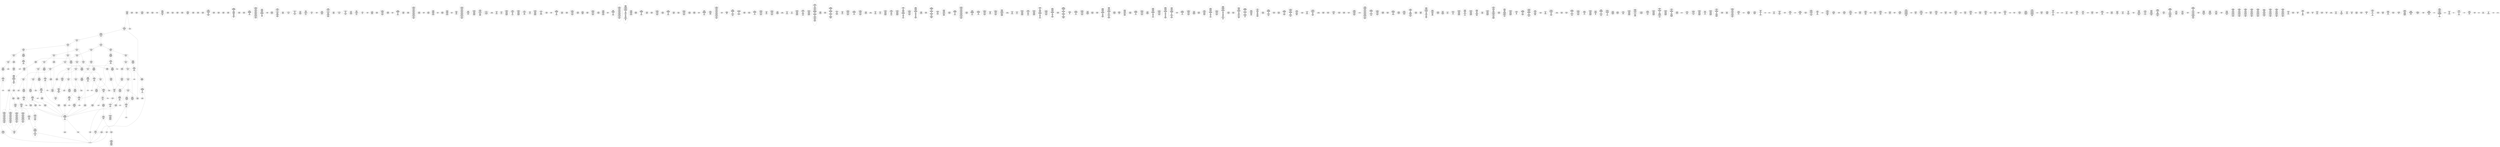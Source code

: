 /* Generated by GvGen v.1.0 (https://www.github.com/stricaud/gvgen) */

digraph G {
compound=true;
   node1 [label="[anywhere]"];
   node2 [label="# 0x0
PUSHX Data
PUSHX Data
MSTORE
CALLVALUE
ISZERO
PUSHX Data
JUMPI
"];
   node3 [label="# 0xc
PUSHX Data
REVERT
"];
   node4 [label="# 0x10
JUMPDEST
PUSHX LogicData
CALLDATASIZE
LT
PUSHX Data
JUMPI
"];
   node5 [label="# 0x1a
PUSHX Data
CALLDATALOAD
PUSHX BitData
SHR
PUSHX LogicData
GT
PUSHX Data
JUMPI
"];
   node6 [label="# 0x2b
PUSHX LogicData
GT
PUSHX Data
JUMPI
"];
   node7 [label="# 0x36
PUSHX LogicData
GT
PUSHX Data
JUMPI
"];
   node8 [label="# 0x41
PUSHX LogicData
EQ
PUSHX Data
JUMPI
"];
   node9 [label="# 0x4c
PUSHX LogicData
EQ
PUSHX Data
JUMPI
"];
   node10 [label="# 0x57
PUSHX LogicData
EQ
PUSHX Data
JUMPI
"];
   node11 [label="# 0x62
PUSHX LogicData
EQ
PUSHX Data
JUMPI
"];
   node12 [label="# 0x6d
PUSHX Data
REVERT
"];
   node13 [label="# 0x71
JUMPDEST
PUSHX LogicData
EQ
PUSHX Data
JUMPI
"];
   node14 [label="# 0x7d
PUSHX LogicData
EQ
PUSHX Data
JUMPI
"];
   node15 [label="# 0x88
PUSHX LogicData
EQ
PUSHX Data
JUMPI
"];
   node16 [label="# 0x93
PUSHX Data
REVERT
"];
   node17 [label="# 0x97
JUMPDEST
PUSHX LogicData
GT
PUSHX Data
JUMPI
"];
   node18 [label="# 0xa3
PUSHX LogicData
EQ
PUSHX Data
JUMPI
"];
   node19 [label="# 0xae
PUSHX LogicData
EQ
PUSHX Data
JUMPI
"];
   node20 [label="# 0xb9
PUSHX LogicData
EQ
PUSHX Data
JUMPI
"];
   node21 [label="# 0xc4
PUSHX LogicData
EQ
PUSHX Data
JUMPI
"];
   node22 [label="# 0xcf
PUSHX Data
REVERT
"];
   node23 [label="# 0xd3
JUMPDEST
PUSHX LogicData
EQ
PUSHX Data
JUMPI
"];
   node24 [label="# 0xdf
PUSHX LogicData
EQ
PUSHX Data
JUMPI
"];
   node25 [label="# 0xea
PUSHX LogicData
EQ
PUSHX Data
JUMPI
"];
   node26 [label="# 0xf5
PUSHX Data
REVERT
"];
   node27 [label="# 0xf9
JUMPDEST
PUSHX LogicData
GT
PUSHX Data
JUMPI
"];
   node28 [label="# 0x105
PUSHX LogicData
GT
PUSHX Data
JUMPI
"];
   node29 [label="# 0x110
PUSHX LogicData
EQ
PUSHX Data
JUMPI
"];
   node30 [label="# 0x11b
PUSHX LogicData
EQ
PUSHX Data
JUMPI
"];
   node31 [label="# 0x126
PUSHX LogicData
EQ
PUSHX Data
JUMPI
"];
   node32 [label="# 0x131
PUSHX LogicData
EQ
PUSHX Data
JUMPI
"];
   node33 [label="# 0x13c
PUSHX Data
REVERT
"];
   node34 [label="# 0x140
JUMPDEST
PUSHX LogicData
EQ
PUSHX Data
JUMPI
"];
   node35 [label="# 0x14c
PUSHX LogicData
EQ
PUSHX Data
JUMPI
"];
   node36 [label="# 0x157
PUSHX LogicData
EQ
PUSHX Data
JUMPI
"];
   node37 [label="# 0x162
PUSHX Data
REVERT
"];
   node38 [label="# 0x166
JUMPDEST
PUSHX LogicData
EQ
PUSHX Data
JUMPI
"];
   node39 [label="# 0x171
PUSHX LogicData
EQ
PUSHX Data
JUMPI
"];
   node40 [label="# 0x17c
PUSHX LogicData
EQ
PUSHX Data
JUMPI
"];
   node41 [label="# 0x187
PUSHX LogicData
EQ
PUSHX Data
JUMPI
"];
   node42 [label="# 0x192
PUSHX LogicData
EQ
PUSHX Data
JUMPI
"];
   node43 [label="# 0x19d
PUSHX LogicData
EQ
PUSHX Data
JUMPI
"];
   node44 [label="# 0x1a8
JUMPDEST
PUSHX Data
REVERT
"];
   node45 [label="# 0x1ad
JUMPDEST
PUSHX Data
PUSHX Data
CALLDATASIZE
PUSHX Data
PUSHX Data
JUMP
"];
   node46 [label="# 0x1bb
JUMPDEST
PUSHX Data
JUMP
"];
   node47 [label="# 0x1c0
JUMPDEST
PUSHX MemData
MLOAD
MSTORE
PUSHX ArithData
ADD
"];
   node48 [label="# 0x1ca
JUMPDEST
PUSHX MemData
MLOAD
SUB
RETURN
"];
   node49 [label="# 0x1d3
JUMPDEST
PUSHX Data
PUSHX Data
CALLDATASIZE
PUSHX Data
PUSHX Data
JUMP
"];
   node50 [label="# 0x1e1
JUMPDEST
PUSHX Data
JUMP
"];
   node51 [label="# 0x1e6
JUMPDEST
PUSHX MemData
MLOAD
ISZERO
ISZERO
MSTORE
PUSHX ArithData
ADD
PUSHX Data
JUMP
"];
   node52 [label="# 0x1f6
JUMPDEST
PUSHX Data
PUSHX Data
JUMP
"];
   node53 [label="# 0x1fe
JUMPDEST
PUSHX MemData
MLOAD
PUSHX Data
PUSHX Data
JUMP
"];
   node54 [label="# 0x20b
JUMPDEST
PUSHX Data
PUSHX Data
CALLDATASIZE
PUSHX Data
PUSHX Data
JUMP
"];
   node55 [label="# 0x219
JUMPDEST
PUSHX Data
JUMP
"];
   node56 [label="# 0x21e
JUMPDEST
PUSHX Data
PUSHX Data
CALLDATASIZE
PUSHX Data
PUSHX Data
JUMP
"];
   node57 [label="# 0x22c
JUMPDEST
PUSHX Data
JUMP
"];
   node58 [label="# 0x231
JUMPDEST
STOP
"];
   node59 [label="# 0x233
JUMPDEST
PUSHX Data
PUSHX Data
CALLDATASIZE
PUSHX Data
PUSHX Data
JUMP
"];
   node60 [label="# 0x241
JUMPDEST
PUSHX Data
MSTORE
PUSHX Data
MSTORE
PUSHX Data
SHA3
PUSHX ArithData
ADD
SLOAD
JUMP
"];
   node61 [label="# 0x256
JUMPDEST
PUSHX Data
PUSHX Data
CALLDATASIZE
PUSHX Data
PUSHX Data
JUMP
"];
   node62 [label="# 0x264
JUMPDEST
PUSHX Data
JUMP
"];
   node63 [label="# 0x269
JUMPDEST
PUSHX Data
PUSHX Data
CALLDATASIZE
PUSHX Data
PUSHX Data
JUMP
"];
   node64 [label="# 0x277
JUMPDEST
PUSHX Data
JUMP
"];
   node65 [label="# 0x27c
JUMPDEST
PUSHX Data
PUSHX Data
CALLDATASIZE
PUSHX Data
PUSHX Data
JUMP
"];
   node66 [label="# 0x28a
JUMPDEST
PUSHX Data
JUMP
"];
   node67 [label="# 0x28f
JUMPDEST
PUSHX Data
PUSHX Data
JUMP
"];
   node68 [label="# 0x297
JUMPDEST
PUSHX Data
PUSHX Data
CALLDATASIZE
PUSHX Data
PUSHX Data
JUMP
"];
   node69 [label="# 0x2a5
JUMPDEST
PUSHX Data
JUMP
"];
   node70 [label="# 0x2aa
JUMPDEST
PUSHX MemData
MLOAD
PUSHX Data
PUSHX Data
JUMP
"];
   node71 [label="# 0x2b7
JUMPDEST
PUSHX StorData
SLOAD
PUSHX BitData
AND
PUSHX Data
JUMP
"];
   node72 [label="# 0x2c2
JUMPDEST
PUSHX Data
PUSHX Data
CALLDATASIZE
PUSHX Data
PUSHX Data
JUMP
"];
   node73 [label="# 0x2d0
JUMPDEST
PUSHX Data
JUMP
"];
   node74 [label="# 0x2d5
JUMPDEST
PUSHX Data
PUSHX Data
CALLDATASIZE
PUSHX Data
PUSHX Data
JUMP
"];
   node75 [label="# 0x2e3
JUMPDEST
PUSHX Data
JUMP
"];
   node76 [label="# 0x2e8
JUMPDEST
PUSHX Data
PUSHX Data
JUMP
"];
   node77 [label="# 0x2f0
JUMPDEST
PUSHX Data
PUSHX Data
CALLDATASIZE
PUSHX Data
PUSHX Data
JUMP
"];
   node78 [label="# 0x2fe
JUMPDEST
PUSHX Data
JUMP
"];
   node79 [label="# 0x303
JUMPDEST
PUSHX MemData
MLOAD
PUSHX ArithData
PUSHX BitData
PUSHX BitData
SHL
SUB
AND
MSTORE
PUSHX ArithData
ADD
PUSHX Data
JUMP
"];
   node80 [label="# 0x31b
JUMPDEST
PUSHX Data
PUSHX Data
CALLDATASIZE
PUSHX Data
PUSHX Data
JUMP
"];
   node81 [label="# 0x329
JUMPDEST
PUSHX Data
JUMP
"];
   node82 [label="# 0x32e
JUMPDEST
PUSHX Data
PUSHX Data
JUMP
"];
   node83 [label="# 0x336
JUMPDEST
PUSHX Data
PUSHX Data
JUMP
"];
   node84 [label="# 0x33e
JUMPDEST
PUSHX Data
PUSHX Data
CALLDATASIZE
PUSHX Data
PUSHX Data
JUMP
"];
   node85 [label="# 0x34c
JUMPDEST
PUSHX Data
JUMP
"];
   node86 [label="# 0x351
JUMPDEST
PUSHX Data
PUSHX Data
CALLDATASIZE
PUSHX Data
PUSHX Data
JUMP
"];
   node87 [label="# 0x35f
JUMPDEST
PUSHX Data
JUMP
"];
   node88 [label="# 0x364
JUMPDEST
PUSHX Data
PUSHX Data
JUMP
"];
   node89 [label="# 0x38b
JUMPDEST
PUSHX Data
PUSHX Data
CALLDATASIZE
PUSHX Data
PUSHX Data
JUMP
"];
   node90 [label="# 0x399
JUMPDEST
PUSHX Data
JUMP
"];
   node91 [label="# 0x39e
JUMPDEST
PUSHX Data
PUSHX Data
JUMP
"];
   node92 [label="# 0x3c5
JUMPDEST
PUSHX Data
PUSHX Data
CALLDATASIZE
PUSHX Data
PUSHX Data
JUMP
"];
   node93 [label="# 0x3d3
JUMPDEST
PUSHX ArithData
PUSHX BitData
PUSHX BitData
SHL
SUB
AND
PUSHX Data
MSTORE
PUSHX Data
PUSHX Data
MSTORE
PUSHX Data
SHA3
AND
MSTORE
MSTORE
SHA3
SLOAD
PUSHX BitData
AND
JUMP
"];
   node94 [label="# 0x401
JUMPDEST
PUSHX Data
PUSHX Data
CALLDATASIZE
PUSHX Data
PUSHX Data
JUMP
"];
   node95 [label="# 0x40f
JUMPDEST
PUSHX Data
JUMP
"];
   node96 [label="# 0x414
JUMPDEST
PUSHX Data
PUSHX Data
CALLDATASIZE
PUSHX Data
PUSHX Data
JUMP
"];
   node97 [label="# 0x422
JUMPDEST
PUSHX Data
JUMP
"];
   node98 [label="# 0x427
JUMPDEST
PUSHX Data
PUSHX ArithData
PUSHX BitData
PUSHX BitData
SHL
SUB
AND
PUSHX Data
JUMPI
"];
   node99 [label="# 0x438
PUSHX MemData
MLOAD
PUSHX BitData
PUSHX BitData
SHL
MSTORE
PUSHX Data
PUSHX ArithData
ADD
MSTORE
PUSHX Data
PUSHX ArithData
ADD
MSTORE
PUSHX Data
PUSHX ArithData
ADD
MSTORE
PUSHX BitData
PUSHX BitData
SHL
PUSHX ArithData
ADD
MSTORE
PUSHX ArithData
ADD
"];
   node100 [label="# 0x48f
JUMPDEST
PUSHX MemData
MLOAD
SUB
REVERT
"];
   node101 [label="# 0x498
JUMPDEST
PUSHX Data
MSTORE
PUSHX Data
PUSHX Data
MSTORE
PUSHX Data
SHA3
PUSHX ArithData
PUSHX BitData
PUSHX BitData
SHL
SUB
AND
MSTORE
MSTORE
SHA3
SLOAD
"];
   node102 [label="# 0x4bd
JUMPDEST
JUMP
"];
   node103 [label="# 0x4c3
JUMPDEST
PUSHX Data
PUSHX Data
PUSHX Data
JUMP
"];
   node104 [label="# 0x4ce
JUMPDEST
PUSHX StorData
SLOAD
PUSHX Data
PUSHX Data
JUMP
"];
   node105 [label="# 0x4db
JUMPDEST
PUSHX ArithData
ADD
PUSHX ArithData
DIV
MUL
PUSHX ArithData
ADD
PUSHX MemData
MLOAD
ADD
PUSHX Data
MSTORE
MSTORE
PUSHX ArithData
ADD
SLOAD
PUSHX Data
PUSHX Data
JUMP
"];
   node106 [label="# 0x507
JUMPDEST
ISZERO
PUSHX Data
JUMPI
"];
   node107 [label="# 0x50e
PUSHX LogicData
LT
PUSHX Data
JUMPI
"];
   node108 [label="# 0x516
PUSHX ArithData
SLOAD
DIV
MUL
MSTORE
PUSHX ArithData
ADD
PUSHX Data
JUMP
"];
   node109 [label="# 0x529
JUMPDEST
ADD
PUSHX Data
MSTORE
PUSHX Data
PUSHX Data
SHA3
"];
   node110 [label="# 0x537
JUMPDEST
SLOAD
MSTORE
PUSHX ArithData
ADD
PUSHX ArithData
ADD
GT
PUSHX Data
JUMPI
"];
   node111 [label="# 0x54b
SUB
PUSHX BitData
AND
ADD
"];
   node112 [label="# 0x554
JUMPDEST
JUMP
"];
   node113 [label="# 0x55c
JUMPDEST
PUSHX Data
PUSHX StorData
SLOAD
PUSHX Data
PUSHX Data
JUMP
"];
   node114 [label="# 0x56b
JUMPDEST
PUSHX ArithData
ADD
PUSHX ArithData
DIV
MUL
PUSHX ArithData
ADD
PUSHX MemData
MLOAD
ADD
PUSHX Data
MSTORE
MSTORE
PUSHX ArithData
ADD
SLOAD
PUSHX Data
PUSHX Data
JUMP
"];
   node115 [label="# 0x597
JUMPDEST
ISZERO
PUSHX Data
JUMPI
"];
   node116 [label="# 0x59e
PUSHX LogicData
LT
PUSHX Data
JUMPI
"];
   node117 [label="# 0x5a6
PUSHX ArithData
SLOAD
DIV
MUL
MSTORE
PUSHX ArithData
ADD
PUSHX Data
JUMP
"];
   node118 [label="# 0x5b9
JUMPDEST
ADD
PUSHX Data
MSTORE
PUSHX Data
PUSHX Data
SHA3
"];
   node119 [label="# 0x5c7
JUMPDEST
SLOAD
MSTORE
PUSHX ArithData
ADD
PUSHX ArithData
ADD
GT
PUSHX Data
JUMPI
"];
   node120 [label="# 0x5db
SUB
PUSHX BitData
AND
ADD
"];
   node121 [label="# 0x5e4
JUMPDEST
JUMP
"];
   node122 [label="# 0x5f0
JUMPDEST
PUSHX Data
PUSHX Data
CALLER
PUSHX Data
JUMP
"];
   node123 [label="# 0x61a
JUMPDEST
PUSHX Data
JUMPI
"];
   node124 [label="# 0x61f
PUSHX MemData
MLOAD
PUSHX BitData
PUSHX BitData
SHL
MSTORE
PUSHX ArithData
ADD
PUSHX Data
PUSHX Data
JUMP
"];
   node125 [label="# 0x636
JUMPDEST
PUSHX Data
PUSHX Data
JUMP
"];
   node126 [label="# 0x642
JUMPDEST
JUMP
"];
   node127 [label="# 0x648
JUMPDEST
PUSHX ArithData
PUSHX BitData
PUSHX BitData
SHL
SUB
AND
CALLER
EQ
PUSHX Data
JUMPI
"];
   node128 [label="# 0x65a
PUSHX Data
CALLER
PUSHX Data
JUMP
"];
   node129 [label="# 0x664
JUMPDEST
PUSHX Data
JUMPI
"];
   node130 [label="# 0x669
PUSHX MemData
MLOAD
PUSHX BitData
PUSHX BitData
SHL
MSTORE
PUSHX Data
PUSHX ArithData
ADD
MSTORE
PUSHX Data
PUSHX ArithData
ADD
MSTORE
PUSHX Data
PUSHX ArithData
ADD
MSTORE
PUSHX BitData
PUSHX BitData
SHL
PUSHX ArithData
ADD
MSTORE
PUSHX ArithData
ADD
PUSHX Data
JUMP
"];
   node131 [label="# 0x6cb
JUMPDEST
PUSHX Data
PUSHX Data
JUMP
"];
   node132 [label="# 0x6d8
JUMPDEST
JUMP
"];
   node133 [label="# 0x6df
JUMPDEST
PUSHX Data
PUSHX Data
JUMP
"];
   node134 [label="# 0x6e9
JUMPDEST
PUSHX Data
MSTORE
PUSHX Data
PUSHX Data
MSTORE
PUSHX Data
SHA3
PUSHX Data
PUSHX Data
JUMP
"];
   node135 [label="# 0x701
JUMPDEST
JUMP
"];
   node136 [label="# 0x706
JUMPDEST
PUSHX Data
PUSHX Data
JUMP
"];
   node137 [label="# 0x710
JUMPDEST
PUSHX Data
MSTORE
PUSHX Data
PUSHX Data
MSTORE
PUSHX Data
SHA3
PUSHX Data
PUSHX Data
JUMP
"];
   node138 [label="# 0x728
JUMPDEST
PUSHX Data
PUSHX Data
CALLER
PUSHX Data
JUMP
"];
   node139 [label="# 0x752
JUMPDEST
PUSHX Data
JUMPI
"];
   node140 [label="# 0x757
PUSHX MemData
MLOAD
PUSHX BitData
PUSHX BitData
SHL
MSTORE
PUSHX Data
PUSHX ArithData
ADD
MSTORE
PUSHX Data
PUSHX ArithData
ADD
MSTORE
PUSHX Data
PUSHX ArithData
ADD
MSTORE
PUSHX Data
PUSHX ArithData
ADD
MSTORE
PUSHX ArithData
ADD
PUSHX Data
JUMP
"];
   node141 [label="# 0x7c4
JUMPDEST
PUSHX Data
PUSHX Data
JUMP
"];
   node142 [label="# 0x7cc
JUMPDEST
JUMP
"];
   node143 [label="# 0x7ce
JUMPDEST
PUSHX Data
MLOAD
MLOAD
EQ
PUSHX Data
JUMPI
"];
   node144 [label="# 0x7da
PUSHX MemData
MLOAD
PUSHX BitData
PUSHX BitData
SHL
MSTORE
PUSHX Data
PUSHX ArithData
ADD
MSTORE
PUSHX Data
PUSHX ArithData
ADD
MSTORE
PUSHX Data
PUSHX ArithData
ADD
MSTORE
PUSHX BitData
PUSHX BitData
SHL
PUSHX ArithData
ADD
MSTORE
PUSHX ArithData
ADD
PUSHX Data
JUMP
"];
   node145 [label="# 0x833
JUMPDEST
PUSHX Data
MLOAD
PUSHX LogicData
GT
ISZERO
PUSHX Data
JUMPI
"];
   node146 [label="# 0x848
PUSHX BitData
PUSHX BitData
SHL
PUSHX Data
MSTORE
PUSHX Data
PUSHX Data
MSTORE
PUSHX Data
PUSHX Data
REVERT
"];
   node147 [label="# 0x85d
JUMPDEST
PUSHX MemData
MLOAD
MSTORE
PUSHX ArithData
MUL
PUSHX ArithData
ADD
ADD
PUSHX Data
MSTORE
ISZERO
PUSHX Data
JUMPI
"];
   node148 [label="# 0x877
PUSHX ArithData
ADD
PUSHX ArithData
MUL
CALLDATASIZE
CALLDATACOPY
ADD
"];
   node149 [label="# 0x886
JUMPDEST
PUSHX Data
"];
   node150 [label="# 0x88c
JUMPDEST
MLOAD
LT
ISZERO
PUSHX Data
JUMPI
"];
   node151 [label="# 0x896
PUSHX Data
MLOAD
LT
PUSHX Data
JUMPI
"];
   node152 [label="# 0x8a3
PUSHX BitData
PUSHX BitData
SHL
PUSHX Data
MSTORE
PUSHX Data
PUSHX Data
MSTORE
PUSHX Data
PUSHX Data
REVERT
"];
   node153 [label="# 0x8b8
JUMPDEST
PUSHX ArithData
MUL
PUSHX ArithData
ADD
ADD
MLOAD
MLOAD
LT
PUSHX Data
JUMPI
"];
   node154 [label="# 0x8cb
PUSHX BitData
PUSHX BitData
SHL
PUSHX Data
MSTORE
PUSHX Data
PUSHX Data
MSTORE
PUSHX Data
PUSHX Data
REVERT
"];
   node155 [label="# 0x8e0
JUMPDEST
PUSHX ArithData
MUL
PUSHX ArithData
ADD
ADD
MLOAD
PUSHX Data
JUMP
"];
   node156 [label="# 0x8ed
JUMPDEST
MLOAD
LT
PUSHX Data
JUMPI
"];
   node157 [label="# 0x8f8
PUSHX BitData
PUSHX BitData
SHL
PUSHX Data
MSTORE
PUSHX Data
PUSHX Data
MSTORE
PUSHX Data
PUSHX Data
REVERT
"];
   node158 [label="# 0x90d
JUMPDEST
PUSHX ArithData
MUL
ADD
ADD
MSTORE
PUSHX Data
PUSHX Data
JUMP
"];
   node159 [label="# 0x921
JUMPDEST
PUSHX Data
JUMP
"];
   node160 [label="# 0x928
JUMPDEST
JUMP
"];
   node161 [label="# 0x930
JUMPDEST
PUSHX ArithData
PUSHX BitData
PUSHX BitData
SHL
SUB
AND
CALLER
EQ
PUSHX Data
JUMPI
"];
   node162 [label="# 0x942
PUSHX Data
CALLER
PUSHX Data
JUMP
"];
   node163 [label="# 0x94c
JUMPDEST
PUSHX Data
JUMPI
"];
   node164 [label="# 0x951
PUSHX MemData
MLOAD
PUSHX BitData
PUSHX BitData
SHL
MSTORE
PUSHX ArithData
ADD
PUSHX Data
PUSHX Data
JUMP
"];
   node165 [label="# 0x968
JUMPDEST
PUSHX Data
PUSHX Data
JUMP
"];
   node166 [label="# 0x973
JUMPDEST
PUSHX Data
PUSHX Data
CALLER
PUSHX Data
JUMP
"];
   node167 [label="# 0x99d
JUMPDEST
PUSHX Data
JUMPI
"];
   node168 [label="# 0x9a2
PUSHX MemData
MLOAD
PUSHX BitData
PUSHX BitData
SHL
MSTORE
PUSHX ArithData
ADD
PUSHX Data
PUSHX Data
JUMP
"];
   node169 [label="# 0x9b9
JUMPDEST
PUSHX Data
PUSHX Data
JUMP
"];
   node170 [label="# 0x9c5
JUMPDEST
PUSHX Data
PUSHX Data
CALLER
PUSHX Data
JUMP
"];
   node171 [label="# 0x9ef
JUMPDEST
PUSHX Data
JUMPI
"];
   node172 [label="# 0x9f4
PUSHX MemData
MLOAD
PUSHX BitData
PUSHX BitData
SHL
MSTORE
PUSHX Data
PUSHX ArithData
ADD
MSTORE
PUSHX Data
PUSHX ArithData
ADD
MSTORE
PUSHX Data
PUSHX ArithData
ADD
MSTORE
PUSHX Data
PUSHX ArithData
ADD
MSTORE
PUSHX ArithData
ADD
PUSHX Data
JUMP
"];
   node173 [label="# 0xa61
JUMPDEST
PUSHX Data
PUSHX Data
JUMP
"];
   node174 [label="# 0xa69
JUMPDEST
PUSHX Data
MSTORE
PUSHX Data
PUSHX Data
MSTORE
PUSHX Data
SHA3
PUSHX Data
PUSHX Data
JUMP
"];
   node175 [label="# 0xa81
JUMPDEST
JUMP
"];
   node176 [label="# 0xa88
JUMPDEST
PUSHX Data
MSTORE
PUSHX Data
MSTORE
PUSHX Data
SHA3
PUSHX ArithData
PUSHX BitData
PUSHX BitData
SHL
SUB
AND
MSTORE
MSTORE
SHA3
SLOAD
PUSHX BitData
AND
JUMP
"];
   node177 [label="# 0xab1
JUMPDEST
PUSHX StorData
SLOAD
PUSHX Data
PUSHX Data
JUMP
"];
   node178 [label="# 0xabe
JUMPDEST
CALLER
PUSHX ArithData
PUSHX BitData
PUSHX BitData
SHL
SUB
AND
EQ
ISZERO
PUSHX Data
JUMPI
"];
   node179 [label="# 0xad0
PUSHX MemData
MLOAD
PUSHX BitData
PUSHX BitData
SHL
MSTORE
PUSHX Data
PUSHX ArithData
ADD
MSTORE
PUSHX Data
PUSHX ArithData
ADD
MSTORE
PUSHX Data
PUSHX ArithData
ADD
MSTORE
PUSHX BitData
PUSHX BitData
SHL
PUSHX ArithData
ADD
MSTORE
PUSHX ArithData
ADD
PUSHX Data
JUMP
"];
   node180 [label="# 0xb29
JUMPDEST
CALLER
PUSHX Data
MSTORE
PUSHX Data
PUSHX ArithData
MSTORE
PUSHX MemData
SHA3
PUSHX ArithData
PUSHX BitData
PUSHX BitData
SHL
SUB
AND
MSTORE
MSTORE
SHA3
SLOAD
PUSHX BitData
NOT
AND
ISZERO
ISZERO
OR
SSTORE
MLOAD
MSTORE
PUSHX Data
ADD
PUSHX MemData
MLOAD
SUB
LOGX
JUMP
"];
   node181 [label="# 0xb95
JUMPDEST
PUSHX Data
MSTORE
PUSHX Data
PUSHX Data
MSTORE
PUSHX Data
SHA3
PUSHX Data
PUSHX Data
JUMP
"];
   node182 [label="# 0xbac
JUMPDEST
PUSHX Data
PUSHX Data
JUMP
"];
   node183 [label="# 0xbb6
JUMPDEST
PUSHX ArithData
PUSHX BitData
PUSHX BitData
SHL
SUB
AND
CALLER
EQ
PUSHX Data
JUMPI
"];
   node184 [label="# 0xbc8
PUSHX Data
CALLER
PUSHX Data
JUMP
"];
   node185 [label="# 0xbd2
JUMPDEST
PUSHX Data
JUMPI
"];
   node186 [label="# 0xbd7
PUSHX MemData
MLOAD
PUSHX BitData
PUSHX BitData
SHL
MSTORE
PUSHX ArithData
ADD
PUSHX Data
PUSHX Data
JUMP
"];
   node187 [label="# 0xbee
JUMPDEST
PUSHX Data
PUSHX Data
JUMP
"];
   node188 [label="# 0xbfb
JUMPDEST
PUSHX ArithData
PUSHX BitData
PUSHX BitData
SHL
SUB
AND
CALLER
EQ
PUSHX Data
JUMPI
"];
   node189 [label="# 0xc0d
PUSHX Data
CALLER
PUSHX Data
JUMP
"];
   node190 [label="# 0xc17
JUMPDEST
PUSHX Data
JUMPI
"];
   node191 [label="# 0xc1c
PUSHX MemData
MLOAD
PUSHX BitData
PUSHX BitData
SHL
MSTORE
PUSHX ArithData
ADD
PUSHX Data
PUSHX Data
JUMP
"];
   node192 [label="# 0xc33
JUMPDEST
PUSHX Data
PUSHX Data
JUMP
"];
   node193 [label="# 0xc3e
JUMPDEST
PUSHX Data
PUSHX Data
JUMP
"];
   node194 [label="# 0xc48
JUMPDEST
JUMP
"];
   node195 [label="# 0xc4c
JUMPDEST
PUSHX Data
PUSHX Data
PUSHX ArithData
PUSHX BitData
PUSHX BitData
SHL
SUB
AND
PUSHX Data
JUMP
"];
   node196 [label="# 0xc61
JUMPDEST
PUSHX StorData
SLOAD
PUSHX BitData
AND
ISZERO
PUSHX Data
JUMPI
"];
   node197 [label="# 0xc6d
PUSHX MemData
MLOAD
PUSHX BitData
PUSHX BitData
SHL
MSTORE
PUSHX Data
PUSHX ArithData
ADD
MSTORE
PUSHX Data
PUSHX ArithData
ADD
MSTORE
PUSHX Data
PUSHX ArithData
ADD
MSTORE
PUSHX BitData
PUSHX BitData
SHL
PUSHX ArithData
ADD
MSTORE
PUSHX ArithData
ADD
PUSHX Data
JUMP
"];
   node198 [label="# 0xcc9
JUMPDEST
JUMP
"];
   node199 [label="# 0xcd1
JUMPDEST
EXTCODESIZE
ISZERO
ISZERO
JUMP
"];
   node200 [label="# 0xcd7
JUMPDEST
PUSHX Data
PUSHX ArithData
PUSHX BitData
PUSHX BitData
SHL
SUB
NOT
AND
PUSHX BitData
PUSHX BitData
SHL
EQ
PUSHX Data
JUMPI
"];
   node201 [label="# 0xcf3
PUSHX ArithData
PUSHX BitData
PUSHX BitData
SHL
SUB
NOT
AND
PUSHX BitData
PUSHX BitData
SHL
EQ
"];
   node202 [label="# 0xd08
JUMPDEST
PUSHX Data
JUMPI
"];
   node203 [label="# 0xd0e
PUSHX Data
PUSHX Data
JUMP
"];
   node204 [label="# 0xd17
JUMPDEST
PUSHX ArithData
PUSHX BitData
PUSHX BitData
SHL
SUB
AND
PUSHX Data
JUMPI
"];
   node205 [label="# 0xd26
PUSHX MemData
MLOAD
PUSHX BitData
PUSHX BitData
SHL
MSTORE
PUSHX ArithData
ADD
PUSHX Data
PUSHX Data
JUMP
"];
   node206 [label="# 0xd3d
JUMPDEST
MLOAD
MLOAD
EQ
PUSHX Data
JUMPI
"];
   node207 [label="# 0xd47
PUSHX MemData
MLOAD
PUSHX BitData
PUSHX BitData
SHL
MSTORE
PUSHX ArithData
ADD
PUSHX Data
PUSHX Data
JUMP
"];
   node208 [label="# 0xd5e
JUMPDEST
CALLER
PUSHX Data
PUSHX Data
PUSHX Data
JUMP
"];
   node209 [label="# 0xd6e
JUMPDEST
PUSHX Data
"];
   node210 [label="# 0xd71
JUMPDEST
MLOAD
LT
ISZERO
PUSHX Data
JUMPI
"];
   node211 [label="# 0xd7b
MLOAD
LT
PUSHX Data
JUMPI
"];
   node212 [label="# 0xd85
PUSHX BitData
PUSHX BitData
SHL
PUSHX Data
MSTORE
PUSHX Data
PUSHX Data
MSTORE
PUSHX Data
PUSHX Data
REVERT
"];
   node213 [label="# 0xd9a
JUMPDEST
PUSHX ArithData
MUL
PUSHX ArithData
ADD
ADD
MLOAD
PUSHX Data
PUSHX Data
MLOAD
LT
PUSHX Data
JUMPI
"];
   node214 [label="# 0xdb1
PUSHX BitData
PUSHX BitData
SHL
PUSHX Data
MSTORE
PUSHX Data
PUSHX Data
MSTORE
PUSHX Data
PUSHX Data
REVERT
"];
   node215 [label="# 0xdc6
JUMPDEST
PUSHX ArithData
MUL
PUSHX ArithData
ADD
ADD
MLOAD
MSTORE
PUSHX ArithData
ADD
MSTORE
PUSHX ArithData
ADD
PUSHX Data
SHA3
PUSHX ArithData
PUSHX ArithData
PUSHX BitData
PUSHX BitData
SHL
SUB
AND
PUSHX ArithData
PUSHX BitData
PUSHX BitData
SHL
SUB
AND
MSTORE
PUSHX ArithData
ADD
MSTORE
PUSHX ArithData
ADD
PUSHX Data
SHA3
PUSHX Data
SLOAD
PUSHX Data
PUSHX Data
JUMP
"];
   node216 [label="# 0xe0e
JUMPDEST
SSTORE
PUSHX Data
PUSHX Data
JUMP
"];
   node217 [label="# 0xe1e
JUMPDEST
PUSHX Data
JUMP
"];
   node218 [label="# 0xe26
JUMPDEST
PUSHX ArithData
PUSHX BitData
PUSHX BitData
SHL
SUB
AND
PUSHX BitData
PUSHX ArithData
PUSHX BitData
PUSHX BitData
SHL
SUB
AND
PUSHX ArithData
PUSHX BitData
PUSHX BitData
SHL
SUB
AND
PUSHX Data
PUSHX MemData
MLOAD
PUSHX Data
PUSHX Data
JUMP
"];
   node219 [label="# 0xe77
JUMPDEST
PUSHX MemData
MLOAD
SUB
LOGX
PUSHX Data
PUSHX Data
PUSHX Data
JUMP
"];
   node220 [label="# 0xe8e
JUMPDEST
MLOAD
MLOAD
EQ
PUSHX Data
JUMPI
"];
   node221 [label="# 0xe98
PUSHX MemData
MLOAD
PUSHX BitData
PUSHX BitData
SHL
MSTORE
PUSHX ArithData
ADD
PUSHX Data
PUSHX Data
JUMP
"];
   node222 [label="# 0xeaf
JUMPDEST
PUSHX ArithData
PUSHX BitData
PUSHX BitData
SHL
SUB
AND
PUSHX Data
JUMPI
"];
   node223 [label="# 0xebe
PUSHX MemData
MLOAD
PUSHX BitData
PUSHX BitData
SHL
MSTORE
PUSHX ArithData
ADD
PUSHX Data
PUSHX Data
JUMP
"];
   node224 [label="# 0xed5
JUMPDEST
CALLER
PUSHX Data
PUSHX Data
JUMP
"];
   node225 [label="# 0xee4
JUMPDEST
PUSHX Data
"];
   node226 [label="# 0xee7
JUMPDEST
MLOAD
LT
ISZERO
PUSHX Data
JUMPI
"];
   node227 [label="# 0xef1
PUSHX Data
MLOAD
LT
PUSHX Data
JUMPI
"];
   node228 [label="# 0xefd
PUSHX BitData
PUSHX BitData
SHL
PUSHX Data
MSTORE
PUSHX Data
PUSHX Data
MSTORE
PUSHX Data
PUSHX Data
REVERT
"];
   node229 [label="# 0xf12
JUMPDEST
PUSHX ArithData
MUL
PUSHX ArithData
ADD
ADD
MLOAD
PUSHX Data
MLOAD
LT
PUSHX Data
JUMPI
"];
   node230 [label="# 0xf29
PUSHX BitData
PUSHX BitData
SHL
PUSHX Data
MSTORE
PUSHX Data
PUSHX Data
MSTORE
PUSHX Data
PUSHX Data
REVERT
"];
   node231 [label="# 0xf3e
JUMPDEST
PUSHX ArithData
MUL
ADD
ADD
MLOAD
PUSHX Data
MSTORE
PUSHX Data
MSTORE
PUSHX Data
SHA3
PUSHX ArithData
PUSHX BitData
PUSHX BitData
SHL
SUB
AND
MSTORE
MSTORE
SHA3
SLOAD
LT
ISZERO
PUSHX Data
JUMPI
"];
   node232 [label="# 0xf78
PUSHX MemData
MLOAD
PUSHX BitData
PUSHX BitData
SHL
MSTORE
PUSHX ArithData
ADD
PUSHX Data
PUSHX Data
JUMP
"];
   node233 [label="# 0xf8f
JUMPDEST
PUSHX Data
MSTORE
PUSHX Data
PUSHX Data
MSTORE
PUSHX Data
SHA3
PUSHX ArithData
PUSHX BitData
PUSHX BitData
SHL
SUB
AND
MSTORE
MSTORE
SHA3
SUB
SSTORE
AND
MSTORE
SHA3
SLOAD
PUSHX Data
PUSHX Data
JUMP
"];
   node234 [label="# 0xfce
JUMPDEST
SSTORE
PUSHX Data
PUSHX Data
JUMP
"];
   node235 [label="# 0xfe2
JUMPDEST
PUSHX Data
JUMP
"];
   node236 [label="# 0xfe9
JUMPDEST
PUSHX ArithData
PUSHX BitData
PUSHX BitData
SHL
SUB
AND
PUSHX ArithData
PUSHX BitData
PUSHX BitData
SHL
SUB
AND
PUSHX ArithData
PUSHX BitData
PUSHX BitData
SHL
SUB
AND
PUSHX Data
PUSHX MemData
MLOAD
PUSHX Data
PUSHX Data
JUMP
"];
   node237 [label="# 0x1039
JUMPDEST
PUSHX MemData
MLOAD
SUB
LOGX
PUSHX Data
PUSHX Data
JUMP
"];
   node238 [label="# 0x104f
JUMPDEST
PUSHX Data
MSTORE
PUSHX Data
MSTORE
PUSHX Data
SHA3
PUSHX ArithData
ADD
SLOAD
PUSHX Data
CALLER
PUSHX Data
JUMP
"];
   node239 [label="# 0x106b
JUMPDEST
PUSHX Data
PUSHX Data
JUMP
"];
   node240 [label="# 0x1075
JUMPDEST
PUSHX ArithData
PUSHX BitData
PUSHX BitData
SHL
SUB
AND
CALLER
EQ
PUSHX Data
JUMPI
"];
   node241 [label="# 0x1086
PUSHX MemData
MLOAD
PUSHX BitData
PUSHX BitData
SHL
MSTORE
PUSHX Data
PUSHX ArithData
ADD
MSTORE
PUSHX Data
PUSHX ArithData
ADD
MSTORE
PUSHX Data
PUSHX ArithData
ADD
MSTORE
PUSHX BitData
PUSHX BitData
SHL
PUSHX ArithData
ADD
MSTORE
PUSHX ArithData
ADD
PUSHX Data
JUMP
"];
   node242 [label="# 0x10e5
JUMPDEST
PUSHX Data
PUSHX Data
JUMP
"];
   node243 [label="# 0x10ef
JUMPDEST
PUSHX Data
PUSHX Data
PUSHX ArithData
PUSHX BitData
PUSHX BitData
SHL
SUB
AND
PUSHX Data
JUMP
"];
   node244 [label="# 0x1104
JUMPDEST
PUSHX StorData
SLOAD
PUSHX BitData
AND
PUSHX Data
JUMPI
"];
   node245 [label="# 0x110f
PUSHX MemData
MLOAD
PUSHX BitData
PUSHX BitData
SHL
MSTORE
PUSHX Data
PUSHX ArithData
ADD
MSTORE
PUSHX Data
PUSHX ArithData
ADD
MSTORE
PUSHX BitData
PUSHX BitData
SHL
PUSHX ArithData
ADD
MSTORE
PUSHX ArithData
ADD
PUSHX Data
JUMP
"];
   node246 [label="# 0x114d
JUMPDEST
PUSHX StorData
SLOAD
PUSHX BitData
NOT
AND
SSTORE
PUSHX Data
CALLER
"];
   node247 [label="# 0x117a
JUMPDEST
PUSHX MemData
MLOAD
PUSHX ArithData
PUSHX BitData
PUSHX BitData
SHL
SUB
AND
MSTORE
PUSHX ArithData
ADD
PUSHX MemData
MLOAD
SUB
LOGX
JUMP
"];
   node248 [label="# 0x1197
JUMPDEST
PUSHX ArithData
PUSHX BitData
PUSHX BitData
SHL
SUB
AND
PUSHX Data
JUMPI
"];
   node249 [label="# 0x11a6
PUSHX MemData
MLOAD
PUSHX BitData
PUSHX BitData
SHL
MSTORE
PUSHX ArithData
ADD
PUSHX Data
PUSHX Data
JUMP
"];
   node250 [label="# 0x11bd
JUMPDEST
MLOAD
MLOAD
EQ
PUSHX Data
JUMPI
"];
   node251 [label="# 0x11c7
PUSHX MemData
MLOAD
PUSHX BitData
PUSHX BitData
SHL
MSTORE
PUSHX ArithData
ADD
PUSHX Data
PUSHX Data
JUMP
"];
   node252 [label="# 0x11de
JUMPDEST
PUSHX Data
CALLER
PUSHX Data
PUSHX Data
PUSHX MemData
MLOAD
PUSHX ArithData
ADD
PUSHX Data
MSTORE
PUSHX Data
MSTORE
PUSHX Data
JUMP
"];
   node253 [label="# 0x1201
JUMPDEST
PUSHX Data
"];
   node254 [label="# 0x1204
JUMPDEST
MLOAD
LT
ISZERO
PUSHX Data
JUMPI
"];
   node255 [label="# 0x120e
PUSHX Data
MLOAD
LT
PUSHX Data
JUMPI
"];
   node256 [label="# 0x121a
PUSHX BitData
PUSHX BitData
SHL
PUSHX Data
MSTORE
PUSHX Data
PUSHX Data
MSTORE
PUSHX Data
PUSHX Data
REVERT
"];
   node257 [label="# 0x122f
JUMPDEST
PUSHX ArithData
MUL
PUSHX ArithData
ADD
ADD
MLOAD
PUSHX Data
MLOAD
LT
PUSHX Data
JUMPI
"];
   node258 [label="# 0x1246
PUSHX BitData
PUSHX BitData
SHL
PUSHX Data
MSTORE
PUSHX Data
PUSHX Data
MSTORE
PUSHX Data
PUSHX Data
REVERT
"];
   node259 [label="# 0x125b
JUMPDEST
PUSHX ArithData
MUL
ADD
ADD
MLOAD
PUSHX Data
MSTORE
PUSHX Data
MSTORE
PUSHX Data
SHA3
PUSHX ArithData
PUSHX BitData
PUSHX BitData
SHL
SUB
AND
MSTORE
MSTORE
SHA3
SLOAD
LT
ISZERO
PUSHX Data
JUMPI
"];
   node260 [label="# 0x1295
PUSHX MemData
MLOAD
PUSHX BitData
PUSHX BitData
SHL
MSTORE
PUSHX ArithData
ADD
PUSHX Data
PUSHX Data
JUMP
"];
   node261 [label="# 0x12ac
JUMPDEST
PUSHX Data
MSTORE
PUSHX Data
PUSHX Data
MSTORE
PUSHX Data
SHA3
PUSHX ArithData
PUSHX BitData
PUSHX BitData
SHL
SUB
AND
MSTORE
MSTORE
SHA3
SUB
SSTORE
PUSHX Data
PUSHX Data
JUMP
"];
   node262 [label="# 0x12dd
JUMPDEST
PUSHX Data
JUMP
"];
   node263 [label="# 0x12e5
JUMPDEST
PUSHX BitData
PUSHX ArithData
PUSHX BitData
PUSHX BitData
SHL
SUB
AND
PUSHX ArithData
PUSHX BitData
PUSHX BitData
SHL
SUB
AND
PUSHX ArithData
PUSHX BitData
PUSHX BitData
SHL
SUB
AND
PUSHX Data
PUSHX MemData
MLOAD
PUSHX Data
PUSHX Data
JUMP
"];
   node264 [label="# 0x1336
JUMPDEST
PUSHX MemData
MLOAD
SUB
LOGX
JUMP
"];
   node265 [label="# 0x1344
JUMPDEST
PUSHX ArithData
PUSHX BitData
PUSHX BitData
SHL
SUB
AND
PUSHX Data
JUMPI
"];
   node266 [label="# 0x1353
PUSHX MemData
MLOAD
PUSHX BitData
PUSHX BitData
SHL
MSTORE
PUSHX ArithData
ADD
PUSHX Data
PUSHX Data
JUMP
"];
   node267 [label="# 0x136a
JUMPDEST
CALLER
PUSHX Data
PUSHX Data
PUSHX Data
PUSHX Data
JUMP
"];
   node268 [label="# 0x137b
JUMPDEST
PUSHX Data
PUSHX Data
JUMP
"];
   node269 [label="# 0x1384
JUMPDEST
PUSHX Data
JUMP
"];
   node270 [label="# 0x138a
JUMPDEST
PUSHX Data
MSTORE
PUSHX Data
PUSHX Data
MSTORE
PUSHX Data
SHA3
PUSHX ArithData
PUSHX BitData
PUSHX BitData
SHL
SUB
AND
MSTORE
MSTORE
SHA3
SLOAD
PUSHX Data
PUSHX Data
JUMP
"];
   node271 [label="# 0x13bc
JUMPDEST
SSTORE
PUSHX Data
MLOAD
MSTORE
PUSHX ArithData
ADD
MSTORE
PUSHX ArithData
PUSHX BitData
PUSHX BitData
SHL
SUB
AND
PUSHX Data
AND
PUSHX Data
ADD
PUSHX MemData
MLOAD
SUB
LOGX
PUSHX Data
PUSHX Data
PUSHX Data
JUMP
"];
   node272 [label="# 0x141c
JUMPDEST
PUSHX StorData
SLOAD
PUSHX BitData
AND
ISZERO
PUSHX Data
JUMPI
"];
   node273 [label="# 0x1428
PUSHX MemData
MLOAD
PUSHX BitData
PUSHX BitData
SHL
MSTORE
PUSHX Data
PUSHX ArithData
ADD
MSTORE
PUSHX Data
PUSHX ArithData
ADD
MSTORE
PUSHX BitData
PUSHX BitData
SHL
PUSHX ArithData
ADD
MSTORE
PUSHX ArithData
ADD
PUSHX Data
JUMP
"];
   node274 [label="# 0x1462
JUMPDEST
PUSHX StorData
SLOAD
PUSHX BitData
NOT
AND
PUSHX BitData
OR
SSTORE
PUSHX Data
PUSHX Data
CALLER
JUMP
"];
   node275 [label="# 0x1497
JUMPDEST
PUSHX Data
PUSHX Data
PUSHX Data
JUMP
"];
   node276 [label="# 0x14a3
JUMPDEST
PUSHX Data
PUSHX Data
SLOAD
JUMP
"];
   node277 [label="# 0x14ad
JUMPDEST
PUSHX Data
MSTORE
PUSHX Data
MSTORE
PUSHX Data
SHA3
PUSHX ArithData
ADD
SLOAD
PUSHX Data
CALLER
PUSHX Data
JUMP
"];
   node278 [label="# 0x14c9
JUMPDEST
PUSHX Data
PUSHX Data
JUMP
"];
   node279 [label="# 0x14d3
JUMPDEST
PUSHX ArithData
PUSHX BitData
PUSHX BitData
SHL
SUB
AND
PUSHX Data
JUMPI
"];
   node280 [label="# 0x14e2
PUSHX MemData
MLOAD
PUSHX BitData
PUSHX BitData
SHL
MSTORE
PUSHX ArithData
ADD
PUSHX Data
PUSHX Data
JUMP
"];
   node281 [label="# 0x14f9
JUMPDEST
CALLER
PUSHX Data
PUSHX Data
PUSHX Data
JUMP
"];
   node282 [label="# 0x1509
JUMPDEST
PUSHX Data
MSTORE
PUSHX Data
PUSHX Data
MSTORE
PUSHX Data
SHA3
PUSHX ArithData
PUSHX BitData
PUSHX BitData
SHL
SUB
AND
MSTORE
MSTORE
SHA3
SLOAD
LT
ISZERO
PUSHX Data
JUMPI
"];
   node283 [label="# 0x1535
PUSHX MemData
MLOAD
PUSHX BitData
PUSHX BitData
SHL
MSTORE
PUSHX ArithData
ADD
PUSHX Data
PUSHX Data
JUMP
"];
   node284 [label="# 0x154c
JUMPDEST
PUSHX Data
MSTORE
PUSHX Data
PUSHX Data
MSTORE
PUSHX Data
SHA3
PUSHX ArithData
PUSHX BitData
PUSHX BitData
SHL
SUB
AND
MSTORE
MSTORE
SHA3
SUB
SSTORE
AND
MSTORE
SHA3
SLOAD
PUSHX Data
PUSHX Data
JUMP
"];
   node285 [label="# 0x158b
JUMPDEST
SSTORE
PUSHX Data
MLOAD
MSTORE
PUSHX ArithData
ADD
MSTORE
PUSHX ArithData
PUSHX BitData
PUSHX BitData
SHL
SUB
AND
AND
AND
PUSHX Data
ADD
PUSHX MemData
MLOAD
SUB
LOGX
PUSHX Data
PUSHX Data
JUMP
"];
   node286 [label="# 0x15eb
JUMPDEST
JUMP
"];
   node287 [label="# 0x15f4
JUMPDEST
PUSHX ArithData
PUSHX BitData
PUSHX BitData
SHL
SUB
AND
PUSHX Data
JUMPI
"];
   node288 [label="# 0x1603
PUSHX MemData
MLOAD
PUSHX BitData
PUSHX BitData
SHL
MSTORE
PUSHX ArithData
ADD
PUSHX Data
PUSHX Data
JUMP
"];
   node289 [label="# 0x161a
JUMPDEST
CALLER
PUSHX Data
PUSHX Data
PUSHX Data
PUSHX Data
JUMP
"];
   node290 [label="# 0x162b
JUMPDEST
PUSHX Data
PUSHX Data
JUMP
"];
   node291 [label="# 0x1634
JUMPDEST
PUSHX MemData
MLOAD
PUSHX ArithData
ADD
PUSHX Data
MSTORE
PUSHX Data
MSTORE
PUSHX Data
JUMP
"];
   node292 [label="# 0x1649
JUMPDEST
PUSHX Data
MSTORE
PUSHX Data
PUSHX Data
MSTORE
PUSHX Data
SHA3
PUSHX ArithData
PUSHX BitData
PUSHX BitData
SHL
SUB
AND
MSTORE
MSTORE
SHA3
SLOAD
LT
ISZERO
PUSHX Data
JUMPI
"];
   node293 [label="# 0x1675
PUSHX MemData
MLOAD
PUSHX BitData
PUSHX BitData
SHL
MSTORE
PUSHX ArithData
ADD
PUSHX Data
PUSHX Data
JUMP
"];
   node294 [label="# 0x168c
JUMPDEST
PUSHX Data
MSTORE
PUSHX Data
PUSHX ArithData
MSTORE
PUSHX Data
SHA3
PUSHX ArithData
PUSHX BitData
PUSHX BitData
SHL
SUB
AND
MSTORE
MSTORE
SHA3
SUB
SSTORE
MLOAD
MSTORE
ADD
MSTORE
AND
PUSHX Data
ADD
PUSHX MemData
MLOAD
SUB
LOGX
JUMP
"];
   node295 [label="# 0x16f9
JUMPDEST
PUSHX Data
PUSHX Data
JUMP
"];
   node296 [label="# 0x1703
JUMPDEST
PUSHX Data
JUMPI
"];
   node297 [label="# 0x1708
PUSHX Data
MSTORE
PUSHX Data
MSTORE
PUSHX Data
SHA3
PUSHX ArithData
PUSHX BitData
PUSHX BitData
SHL
SUB
AND
MSTORE
MSTORE
SHA3
SLOAD
PUSHX BitData
NOT
AND
PUSHX BitData
OR
SSTORE
PUSHX Data
CALLER
JUMP
"];
   node298 [label="# 0x1739
JUMPDEST
PUSHX ArithData
PUSHX BitData
PUSHX BitData
SHL
SUB
AND
PUSHX ArithData
PUSHX BitData
PUSHX BitData
SHL
SUB
AND
PUSHX Data
PUSHX MemData
MLOAD
PUSHX MemData
MLOAD
SUB
LOGX
JUMP
"];
   node299 [label="# 0x177d
JUMPDEST
PUSHX Data
MSTORE
PUSHX ArithData
ADD
PUSHX Data
MSTORE
PUSHX Data
SHA3
SLOAD
PUSHX Data
JUMPI
"];
   node300 [label="# 0x1793
SLOAD
PUSHX ArithData
ADD
SSTORE
PUSHX Data
MSTORE
PUSHX Data
SHA3
ADD
SSTORE
SLOAD
MSTORE
ADD
MSTORE
PUSHX Data
SHA3
SSTORE
PUSHX Data
JUMP
"];
   node301 [label="# 0x17c4
JUMPDEST
PUSHX Data
PUSHX Data
JUMP
"];
   node302 [label="# 0x17cc
JUMPDEST
PUSHX Data
PUSHX ArithData
PUSHX BitData
PUSHX BitData
SHL
SUB
NOT
AND
PUSHX BitData
PUSHX BitData
SHL
EQ
PUSHX Data
JUMPI
"];
   node303 [label="# 0x17e8
PUSHX Data
PUSHX Data
JUMP
"];
   node304 [label="# 0x17f1
JUMPDEST
PUSHX Data
PUSHX Data
JUMP
"];
   node305 [label="# 0x17ff
JUMPDEST
PUSHX ArithData
PUSHX BitData
PUSHX BitData
SHL
SUB
AND
EXTCODESIZE
ISZERO
PUSHX Data
JUMPI
"];
   node306 [label="# 0x1810
PUSHX MemData
MLOAD
PUSHX BitData
PUSHX BitData
SHL
MSTORE
PUSHX ArithData
PUSHX BitData
PUSHX BitData
SHL
SUB
AND
PUSHX Data
PUSHX Data
PUSHX ArithData
ADD
PUSHX Data
JUMP
"];
   node307 [label="# 0x1843
JUMPDEST
PUSHX Data
PUSHX MemData
MLOAD
SUB
PUSHX Data
EXTCODESIZE
ISZERO
ISZERO
PUSHX Data
JUMPI
"];
   node308 [label="# 0x1859
PUSHX Data
REVERT
"];
   node309 [label="# 0x185d
JUMPDEST
GAS
CALL
ISZERO
PUSHX Data
JUMPI
"];
   node310 [label="# 0x186b
PUSHX MemData
MLOAD
PUSHX ArithData
RETURNDATASIZE
ADD
PUSHX BitData
NOT
AND
ADD
MSTORE
PUSHX Data
ADD
PUSHX Data
JUMP
"];
   node311 [label="# 0x188a
JUMPDEST
PUSHX Data
"];
   node312 [label="# 0x188d
JUMPDEST
PUSHX Data
JUMPI
"];
   node313 [label="# 0x1892
PUSHX Data
PUSHX Data
JUMP
"];
   node314 [label="# 0x1899
JUMPDEST
PUSHX LogicData
EQ
ISZERO
PUSHX Data
JUMPI
"];
   node315 [label="# 0x18a6
PUSHX Data
PUSHX Data
JUMP
"];
   node316 [label="# 0x18ae
JUMPDEST
PUSHX Data
JUMPI
"];
   node317 [label="# 0x18b4
PUSHX Data
JUMP
"];
   node318 [label="# 0x18b9
JUMPDEST
PUSHX MemData
MLOAD
PUSHX BitData
PUSHX BitData
SHL
MSTORE
PUSHX ArithData
ADD
PUSHX Data
PUSHX Data
JUMP
"];
   node319 [label="# 0x18d3
JUMPDEST
"];
   node320 [label="# 0x18d5
JUMPDEST
PUSHX MemData
MLOAD
PUSHX BitData
PUSHX BitData
SHL
MSTORE
PUSHX Data
PUSHX ArithData
ADD
MSTORE
PUSHX Data
PUSHX ArithData
ADD
MSTORE
PUSHX Data
PUSHX ArithData
ADD
MSTORE
PUSHX BitData
PUSHX BitData
SHL
PUSHX ArithData
ADD
MSTORE
PUSHX ArithData
ADD
PUSHX Data
JUMP
"];
   node321 [label="# 0x193a
JUMPDEST
PUSHX ArithData
PUSHX BitData
PUSHX BitData
SHL
SUB
NOT
AND
PUSHX BitData
PUSHX BitData
SHL
EQ
PUSHX Data
JUMPI
"];
   node322 [label="# 0x1953
PUSHX MemData
MLOAD
PUSHX BitData
PUSHX BitData
SHL
MSTORE
PUSHX ArithData
ADD
PUSHX Data
PUSHX Data
JUMP
"];
   node323 [label="# 0x196a
JUMPDEST
PUSHX Data
PUSHX Data
JUMP
"];
   node324 [label="# 0x1974
JUMPDEST
PUSHX Data
JUMPI
"];
   node325 [label="# 0x1979
PUSHX Data
PUSHX ArithData
PUSHX BitData
PUSHX BitData
SHL
SUB
AND
PUSHX Data
PUSHX Data
JUMP
"];
   node326 [label="# 0x198c
JUMPDEST
PUSHX Data
PUSHX Data
PUSHX Data
JUMP
"];
   node327 [label="# 0x1997
JUMPDEST
PUSHX MemData
MLOAD
PUSHX ArithData
ADD
PUSHX Data
PUSHX Data
JUMP
"];
   node328 [label="# 0x19a8
JUMPDEST
PUSHX MemData
MLOAD
PUSHX BitData
NOT
SUB
ADD
MSTORE
MSTORE
PUSHX BitData
PUSHX BitData
SHL
MSTORE
PUSHX Data
PUSHX ArithData
ADD
PUSHX Data
JUMP
"];
   node329 [label="# 0x19ce
JUMPDEST
PUSHX Data
PUSHX Data
JUMP
"];
   node330 [label="# 0x19d8
JUMPDEST
ISZERO
PUSHX Data
JUMPI
"];
   node331 [label="# 0x19de
PUSHX Data
MSTORE
PUSHX Data
MSTORE
PUSHX MemData
SHA3
PUSHX ArithData
PUSHX BitData
PUSHX BitData
SHL
SUB
AND
MSTORE
MSTORE
SHA3
SLOAD
PUSHX BitData
NOT
AND
SSTORE
MLOAD
CALLER
PUSHX Data
LOGX
JUMP
"];
   node332 [label="# 0x1a33
JUMPDEST
PUSHX Data
MSTORE
PUSHX ArithData
ADD
PUSHX Data
MSTORE
PUSHX Data
SHA3
SLOAD
ISZERO
PUSHX Data
JUMPI
"];
   node333 [label="# 0x1a4b
PUSHX Data
PUSHX Data
PUSHX Data
PUSHX Data
JUMP
"];
   node334 [label="# 0x1a57
JUMPDEST
SLOAD
PUSHX Data
PUSHX Data
PUSHX Data
PUSHX Data
JUMP
"];
   node335 [label="# 0x1a6b
JUMPDEST
EQ
PUSHX Data
JUMPI
"];
   node336 [label="# 0x1a75
PUSHX Data
PUSHX ArithData
ADD
SLOAD
LT
PUSHX Data
JUMPI
"];
   node337 [label="# 0x1a84
PUSHX BitData
PUSHX BitData
SHL
PUSHX Data
MSTORE
PUSHX Data
PUSHX Data
MSTORE
PUSHX Data
PUSHX Data
REVERT
"];
   node338 [label="# 0x1a99
JUMPDEST
PUSHX Data
MSTORE
PUSHX Data
PUSHX Data
SHA3
ADD
SLOAD
PUSHX ArithData
ADD
SLOAD
LT
PUSHX Data
JUMPI
"];
   node339 [label="# 0x1ab5
PUSHX BitData
PUSHX BitData
SHL
PUSHX Data
MSTORE
PUSHX Data
PUSHX Data
MSTORE
PUSHX Data
PUSHX Data
REVERT
"];
   node340 [label="# 0x1aca
JUMPDEST
PUSHX Data
MSTORE
PUSHX Data
SHA3
ADD
SSTORE
MSTORE
PUSHX ArithData
ADD
MSTORE
PUSHX Data
SHA3
SSTORE
"];
   node341 [label="# 0x1aec
JUMPDEST
SLOAD
PUSHX Data
JUMPI
"];
   node342 [label="# 0x1af6
PUSHX BitData
PUSHX BitData
SHL
PUSHX Data
MSTORE
PUSHX Data
PUSHX Data
MSTORE
PUSHX Data
PUSHX Data
REVERT
"];
   node343 [label="# 0x1b0b
JUMPDEST
PUSHX ArithData
SUB
PUSHX Data
MSTORE
PUSHX Data
PUSHX Data
SHA3
ADD
PUSHX Data
SSTORE
SSTORE
PUSHX ArithData
ADD
PUSHX ArithData
MSTORE
PUSHX ArithData
ADD
MSTORE
PUSHX ArithData
ADD
PUSHX Data
SHA3
PUSHX Data
SSTORE
PUSHX Data
PUSHX Data
JUMP
"];
   node344 [label="# 0x1b46
JUMPDEST
PUSHX Data
PUSHX Data
JUMP
"];
   node345 [label="# 0x1b50
JUMPDEST
PUSHX Data
MLOAD
PUSHX Data
MSTORE
ADD
MSTORE
PUSHX Data
PUSHX Data
PUSHX ArithData
ADD
CALLDATASIZE
CALLDATACOPY
ADD
PUSHX LogicData
MLOAD
LT
PUSHX Data
JUMPI
"];
   node346 [label="# 0x1b83
PUSHX BitData
PUSHX BitData
SHL
PUSHX Data
MSTORE
PUSHX Data
PUSHX Data
MSTORE
PUSHX Data
PUSHX Data
REVERT
"];
   node347 [label="# 0x1b98
JUMPDEST
PUSHX ArithData
MUL
ADD
ADD
MSTORE
JUMP
"];
   node348 [label="# 0x1ba9
JUMPDEST
PUSHX ArithData
PUSHX BitData
PUSHX BitData
SHL
SUB
AND
EXTCODESIZE
ISZERO
PUSHX Data
JUMPI
"];
   node349 [label="# 0x1bba
PUSHX MemData
MLOAD
PUSHX BitData
PUSHX BitData
SHL
MSTORE
PUSHX ArithData
PUSHX BitData
PUSHX BitData
SHL
SUB
AND
PUSHX Data
PUSHX Data
PUSHX ArithData
ADD
PUSHX Data
JUMP
"];
   node350 [label="# 0x1bed
JUMPDEST
PUSHX Data
PUSHX MemData
MLOAD
SUB
PUSHX Data
EXTCODESIZE
ISZERO
ISZERO
PUSHX Data
JUMPI
"];
   node351 [label="# 0x1c03
PUSHX Data
REVERT
"];
   node352 [label="# 0x1c07
JUMPDEST
GAS
CALL
ISZERO
PUSHX Data
JUMPI
"];
   node353 [label="# 0x1c15
PUSHX MemData
MLOAD
PUSHX ArithData
RETURNDATASIZE
ADD
PUSHX BitData
NOT
AND
ADD
MSTORE
PUSHX Data
ADD
PUSHX Data
JUMP
"];
   node354 [label="# 0x1c34
JUMPDEST
PUSHX Data
"];
   node355 [label="# 0x1c37
JUMPDEST
PUSHX Data
JUMPI
"];
   node356 [label="# 0x1c3c
PUSHX Data
PUSHX Data
JUMP
"];
   node357 [label="# 0x1c43
JUMPDEST
PUSHX ArithData
PUSHX BitData
PUSHX BitData
SHL
SUB
NOT
AND
PUSHX BitData
PUSHX BitData
SHL
EQ
PUSHX Data
JUMPI
"];
   node358 [label="# 0x1c5c
PUSHX MemData
MLOAD
PUSHX BitData
PUSHX BitData
SHL
MSTORE
PUSHX ArithData
ADD
PUSHX Data
PUSHX Data
JUMP
"];
   node359 [label="# 0x1c73
JUMPDEST
PUSHX Data
PUSHX ArithData
ADD
SLOAD
LT
PUSHX Data
JUMPI
"];
   node360 [label="# 0x1c83
PUSHX BitData
PUSHX BitData
SHL
PUSHX Data
MSTORE
PUSHX Data
PUSHX Data
MSTORE
PUSHX Data
PUSHX Data
REVERT
"];
   node361 [label="# 0x1c98
JUMPDEST
PUSHX Data
MSTORE
PUSHX Data
PUSHX Data
SHA3
ADD
SLOAD
JUMP
"];
   node362 [label="# 0x1cab
JUMPDEST
PUSHX Data
PUSHX ArithData
PUSHX BitData
PUSHX BitData
SHL
SUB
NOT
AND
PUSHX BitData
PUSHX BitData
SHL
EQ
PUSHX Data
JUMPI
"];
   node363 [label="# 0x1cc7
PUSHX BitData
PUSHX BitData
SHL
PUSHX ArithData
PUSHX BitData
PUSHX BitData
SHL
SUB
NOT
AND
EQ
PUSHX Data
JUMP
"];
   node364 [label="# 0x1ce0
JUMPDEST
PUSHX Data
PUSHX Data
PUSHX Data
PUSHX Data
PUSHX Data
JUMP
"];
   node365 [label="# 0x1cef
JUMPDEST
PUSHX Data
PUSHX Data
PUSHX Data
JUMP
"];
   node366 [label="# 0x1cfa
JUMPDEST
PUSHX LogicData
GT
ISZERO
PUSHX Data
JUMPI
"];
   node367 [label="# 0x1d0b
PUSHX BitData
PUSHX BitData
SHL
PUSHX Data
MSTORE
PUSHX Data
PUSHX Data
MSTORE
PUSHX Data
PUSHX Data
REVERT
"];
   node368 [label="# 0x1d20
JUMPDEST
PUSHX MemData
MLOAD
MSTORE
PUSHX ArithData
ADD
PUSHX BitData
NOT
AND
PUSHX ArithData
ADD
ADD
PUSHX Data
MSTORE
ISZERO
PUSHX Data
JUMPI
"];
   node369 [label="# 0x1d3e
PUSHX ArithData
ADD
CALLDATASIZE
CALLDATACOPY
ADD
"];
   node370 [label="# 0x1d4a
JUMPDEST
PUSHX BitData
PUSHX BitData
SHL
PUSHX LogicData
MLOAD
LT
PUSHX Data
JUMPI
"];
   node371 [label="# 0x1d5e
PUSHX BitData
PUSHX BitData
SHL
PUSHX Data
MSTORE
PUSHX Data
PUSHX Data
MSTORE
PUSHX Data
PUSHX Data
REVERT
"];
   node372 [label="# 0x1d73
JUMPDEST
PUSHX ArithData
ADD
ADD
PUSHX ArithData
PUSHX BitData
PUSHX BitData
SHL
SUB
NOT
AND
PUSHX BitData
BYTE
MSTORE8
PUSHX BitData
PUSHX BitData
SHL
PUSHX LogicData
MLOAD
LT
PUSHX Data
JUMPI
"];
   node373 [label="# 0x1d9b
PUSHX BitData
PUSHX BitData
SHL
PUSHX Data
MSTORE
PUSHX Data
PUSHX Data
MSTORE
PUSHX Data
PUSHX Data
REVERT
"];
   node374 [label="# 0x1db0
JUMPDEST
PUSHX ArithData
ADD
ADD
PUSHX ArithData
PUSHX BitData
PUSHX BitData
SHL
SUB
NOT
AND
PUSHX BitData
BYTE
MSTORE8
PUSHX Data
PUSHX Data
PUSHX Data
PUSHX Data
JUMP
"];
   node375 [label="# 0x1dd4
JUMPDEST
PUSHX Data
PUSHX Data
PUSHX Data
JUMP
"];
   node376 [label="# 0x1ddf
JUMPDEST
"];
   node377 [label="# 0x1de2
JUMPDEST
PUSHX LogicData
GT
ISZERO
PUSHX Data
JUMPI
"];
   node378 [label="# 0x1dec
PUSHX BitData
PUSHX BitData
SHL
PUSHX BitData
AND
PUSHX LogicData
LT
PUSHX Data
JUMPI
"];
   node379 [label="# 0x1e0c
PUSHX BitData
PUSHX BitData
SHL
PUSHX Data
MSTORE
PUSHX Data
PUSHX Data
MSTORE
PUSHX Data
PUSHX Data
REVERT
"];
   node380 [label="# 0x1e21
JUMPDEST
BYTE
PUSHX BitData
SHL
MLOAD
LT
PUSHX Data
JUMPI
"];
   node381 [label="# 0x1e30
PUSHX BitData
PUSHX BitData
SHL
PUSHX Data
MSTORE
PUSHX Data
PUSHX Data
MSTORE
PUSHX Data
PUSHX Data
REVERT
"];
   node382 [label="# 0x1e45
JUMPDEST
PUSHX ArithData
ADD
ADD
PUSHX ArithData
PUSHX BitData
PUSHX BitData
SHL
SUB
NOT
AND
PUSHX BitData
BYTE
MSTORE8
PUSHX BitData
SHR
PUSHX Data
PUSHX Data
JUMP
"];
   node383 [label="# 0x1e6c
JUMPDEST
PUSHX Data
JUMP
"];
   node384 [label="# 0x1e73
JUMPDEST
ISZERO
PUSHX Data
JUMPI
"];
   node385 [label="# 0x1e7b
PUSHX MemData
MLOAD
PUSHX BitData
PUSHX BitData
SHL
MSTORE
PUSHX Data
PUSHX ArithData
ADD
MSTORE
PUSHX ArithData
ADD
MSTORE
PUSHX Data
PUSHX ArithData
ADD
MSTORE
PUSHX ArithData
ADD
PUSHX Data
JUMP
"];
   node386 [label="# 0x1ec2
JUMPDEST
CALLDATALOAD
PUSHX ArithData
PUSHX BitData
PUSHX BitData
SHL
SUB
AND
EQ
PUSHX Data
JUMPI
"];
   node387 [label="# 0x1ed5
PUSHX Data
REVERT
"];
   node388 [label="# 0x1ed9
JUMPDEST
JUMP
"];
   node389 [label="# 0x1ede
JUMPDEST
PUSHX Data
PUSHX ArithData
ADD
SLT
PUSHX Data
JUMPI
"];
   node390 [label="# 0x1eeb
REVERT
"];
   node391 [label="# 0x1eee
JUMPDEST
CALLDATALOAD
PUSHX Data
PUSHX Data
PUSHX Data
JUMP
"];
   node392 [label="# 0x1efb
JUMPDEST
PUSHX MemData
MLOAD
PUSHX Data
PUSHX Data
JUMP
"];
   node393 [label="# 0x1f08
JUMPDEST
MSTORE
ADD
ADD
PUSHX BitData
SHL
ADD
ADD
LT
ISZERO
PUSHX Data
JUMPI
"];
   node394 [label="# 0x1f24
REVERT
"];
   node395 [label="# 0x1f27
JUMPDEST
"];
   node396 [label="# 0x1f29
JUMPDEST
LT
ISZERO
PUSHX Data
JUMPI
"];
   node397 [label="# 0x1f32
CALLDATALOAD
MSTORE
ADD
ADD
PUSHX ArithData
ADD
PUSHX Data
JUMP
"];
   node398 [label="# 0x1f45
JUMPDEST
JUMP
"];
   node399 [label="# 0x1f52
JUMPDEST
PUSHX Data
PUSHX ArithData
ADD
SLT
PUSHX Data
JUMPI
"];
   node400 [label="# 0x1f5f
REVERT
"];
   node401 [label="# 0x1f62
JUMPDEST
CALLDATALOAD
PUSHX LogicData
GT
ISZERO
PUSHX Data
JUMPI
"];
   node402 [label="# 0x1f75
PUSHX Data
PUSHX Data
JUMP
"];
   node403 [label="# 0x1f7c
JUMPDEST
PUSHX MemData
MLOAD
PUSHX Data
PUSHX ArithData
ADD
PUSHX BitData
NOT
AND
PUSHX ArithData
ADD
PUSHX Data
JUMP
"];
   node404 [label="# 0x1f93
JUMPDEST
MSTORE
PUSHX ArithData
ADD
ADD
GT
ISZERO
PUSHX Data
JUMPI
"];
   node405 [label="# 0x1fa4
REVERT
"];
   node406 [label="# 0x1fa7
JUMPDEST
PUSHX ArithData
ADD
PUSHX ArithData
ADD
CALLDATACOPY
ADD
PUSHX ArithData
ADD
MSTORE
JUMP
"];
   node407 [label="# 0x1fc1
JUMPDEST
PUSHX Data
PUSHX LogicData
SUB
SLT
ISZERO
PUSHX Data
JUMPI
"];
   node408 [label="# 0x1fd0
REVERT
"];
   node409 [label="# 0x1fd3
JUMPDEST
PUSHX Data
PUSHX Data
JUMP
"];
   node410 [label="# 0x1fdc
JUMPDEST
PUSHX Data
PUSHX ArithData
ADD
PUSHX Data
JUMP
"];
   node411 [label="# 0x1fea
JUMPDEST
JUMP
"];
   node412 [label="# 0x1ff3
JUMPDEST
PUSHX Data
PUSHX Data
PUSHX Data
PUSHX LogicData
SUB
SLT
ISZERO
PUSHX Data
JUMPI
"];
   node413 [label="# 0x2007
REVERT
"];
   node414 [label="# 0x200a
JUMPDEST
PUSHX Data
PUSHX Data
JUMP
"];
   node415 [label="# 0x2013
JUMPDEST
PUSHX Data
PUSHX ArithData
ADD
PUSHX Data
JUMP
"];
   node416 [label="# 0x2021
JUMPDEST
PUSHX ArithData
ADD
CALLDATALOAD
PUSHX LogicData
GT
ISZERO
PUSHX Data
JUMPI
"];
   node417 [label="# 0x203a
REVERT
"];
   node418 [label="# 0x203d
JUMPDEST
PUSHX Data
ADD
PUSHX Data
JUMP
"];
   node419 [label="# 0x2049
JUMPDEST
PUSHX ArithData
ADD
CALLDATALOAD
GT
ISZERO
PUSHX Data
JUMPI
"];
   node420 [label="# 0x205b
REVERT
"];
   node421 [label="# 0x205e
JUMPDEST
PUSHX Data
ADD
PUSHX Data
JUMP
"];
   node422 [label="# 0x206a
JUMPDEST
PUSHX ArithData
ADD
CALLDATALOAD
GT
ISZERO
PUSHX Data
JUMPI
"];
   node423 [label="# 0x207c
REVERT
"];
   node424 [label="# 0x207f
JUMPDEST
PUSHX Data
ADD
PUSHX Data
JUMP
"];
   node425 [label="# 0x208c
JUMPDEST
JUMP
"];
   node426 [label="# 0x2099
JUMPDEST
PUSHX Data
PUSHX Data
PUSHX Data
PUSHX LogicData
SUB
SLT
ISZERO
PUSHX Data
JUMPI
"];
   node427 [label="# 0x20ad
REVERT
"];
   node428 [label="# 0x20b0
JUMPDEST
PUSHX Data
PUSHX Data
JUMP
"];
   node429 [label="# 0x20b9
JUMPDEST
PUSHX Data
PUSHX ArithData
ADD
PUSHX Data
JUMP
"];
   node430 [label="# 0x20c7
JUMPDEST
PUSHX ArithData
ADD
CALLDATALOAD
PUSHX ArithData
ADD
CALLDATALOAD
PUSHX ArithData
ADD
CALLDATALOAD
PUSHX LogicData
GT
ISZERO
PUSHX Data
JUMPI
"];
   node431 [label="# 0x20ed
REVERT
"];
   node432 [label="# 0x20f0
JUMPDEST
PUSHX Data
ADD
PUSHX Data
JUMP
"];
   node433 [label="# 0x20fc
JUMPDEST
PUSHX Data
PUSHX Data
PUSHX LogicData
SUB
SLT
ISZERO
PUSHX Data
JUMPI
"];
   node434 [label="# 0x210d
REVERT
"];
   node435 [label="# 0x2110
JUMPDEST
PUSHX Data
PUSHX Data
JUMP
"];
   node436 [label="# 0x2119
JUMPDEST
PUSHX ArithData
ADD
CALLDATALOAD
PUSHX LogicData
GT
ISZERO
PUSHX Data
JUMPI
"];
   node437 [label="# 0x2132
REVERT
"];
   node438 [label="# 0x2135
JUMPDEST
PUSHX Data
ADD
PUSHX Data
JUMP
"];
   node439 [label="# 0x2141
JUMPDEST
PUSHX ArithData
ADD
CALLDATALOAD
GT
ISZERO
PUSHX Data
JUMPI
"];
   node440 [label="# 0x2153
REVERT
"];
   node441 [label="# 0x2156
JUMPDEST
PUSHX Data
ADD
PUSHX Data
JUMP
"];
   node442 [label="# 0x2163
JUMPDEST
JUMP
"];
   node443 [label="# 0x216d
JUMPDEST
PUSHX Data
PUSHX Data
PUSHX LogicData
SUB
SLT
ISZERO
PUSHX Data
JUMPI
"];
   node444 [label="# 0x217f
REVERT
"];
   node445 [label="# 0x2182
JUMPDEST
PUSHX Data
PUSHX Data
JUMP
"];
   node446 [label="# 0x218b
JUMPDEST
PUSHX ArithData
ADD
CALLDATALOAD
PUSHX LogicData
GT
ISZERO
PUSHX Data
JUMPI
"];
   node447 [label="# 0x21a4
REVERT
"];
   node448 [label="# 0x21a7
JUMPDEST
PUSHX Data
ADD
PUSHX Data
JUMP
"];
   node449 [label="# 0x21b3
JUMPDEST
PUSHX ArithData
ADD
CALLDATALOAD
GT
ISZERO
PUSHX Data
JUMPI
"];
   node450 [label="# 0x21c5
REVERT
"];
   node451 [label="# 0x21c8
JUMPDEST
PUSHX Data
ADD
PUSHX Data
JUMP
"];
   node452 [label="# 0x21d4
JUMPDEST
PUSHX ArithData
ADD
CALLDATALOAD
GT
ISZERO
PUSHX Data
JUMPI
"];
   node453 [label="# 0x21e6
REVERT
"];
   node454 [label="# 0x21e9
JUMPDEST
PUSHX Data
ADD
PUSHX Data
JUMP
"];
   node455 [label="# 0x21f6
JUMPDEST
JUMP
"];
   node456 [label="# 0x2202
JUMPDEST
PUSHX Data
PUSHX LogicData
SUB
SLT
ISZERO
PUSHX Data
JUMPI
"];
   node457 [label="# 0x2211
REVERT
"];
   node458 [label="# 0x2214
JUMPDEST
PUSHX Data
PUSHX Data
JUMP
"];
   node459 [label="# 0x221d
JUMPDEST
PUSHX ArithData
ADD
CALLDATALOAD
ISZERO
ISZERO
EQ
PUSHX Data
JUMPI
"];
   node460 [label="# 0x222e
REVERT
"];
   node461 [label="# 0x2231
JUMPDEST
JUMP
"];
   node462 [label="# 0x223c
JUMPDEST
PUSHX Data
PUSHX LogicData
SUB
SLT
ISZERO
PUSHX Data
JUMPI
"];
   node463 [label="# 0x224b
REVERT
"];
   node464 [label="# 0x224e
JUMPDEST
PUSHX Data
PUSHX Data
JUMP
"];
   node465 [label="# 0x2257
JUMPDEST
PUSHX ArithData
ADD
CALLDATALOAD
JUMP
"];
   node466 [label="# 0x2265
JUMPDEST
PUSHX Data
PUSHX Data
PUSHX LogicData
SUB
SLT
ISZERO
PUSHX Data
JUMPI
"];
   node467 [label="# 0x2276
REVERT
"];
   node468 [label="# 0x2279
JUMPDEST
PUSHX Data
PUSHX Data
JUMP
"];
   node469 [label="# 0x2282
JUMPDEST
PUSHX ArithData
ADD
CALLDATALOAD
PUSHX ArithData
ADD
CALLDATALOAD
JUMP
"];
   node470 [label="# 0x2297
JUMPDEST
PUSHX Data
PUSHX Data
PUSHX LogicData
SUB
SLT
ISZERO
PUSHX Data
JUMPI
"];
   node471 [label="# 0x22a9
REVERT
"];
   node472 [label="# 0x22ac
JUMPDEST
PUSHX Data
PUSHX Data
JUMP
"];
   node473 [label="# 0x22b5
JUMPDEST
PUSHX ArithData
ADD
CALLDATALOAD
PUSHX ArithData
ADD
CALLDATALOAD
PUSHX ArithData
ADD
CALLDATALOAD
PUSHX LogicData
GT
ISZERO
PUSHX Data
JUMPI
"];
   node474 [label="# 0x22db
REVERT
"];
   node475 [label="# 0x22de
JUMPDEST
PUSHX Data
ADD
PUSHX Data
JUMP
"];
   node476 [label="# 0x22ea
JUMPDEST
PUSHX Data
PUSHX LogicData
SUB
SLT
ISZERO
PUSHX Data
JUMPI
"];
   node477 [label="# 0x22f9
REVERT
"];
   node478 [label="# 0x22fc
JUMPDEST
CALLDATALOAD
PUSHX LogicData
GT
ISZERO
PUSHX Data
JUMPI
"];
   node479 [label="# 0x2310
REVERT
"];
   node480 [label="# 0x2313
JUMPDEST
ADD
PUSHX ArithData
ADD
SLT
PUSHX Data
JUMPI
"];
   node481 [label="# 0x2323
REVERT
"];
   node482 [label="# 0x2326
JUMPDEST
CALLDATALOAD
PUSHX Data
PUSHX Data
PUSHX Data
JUMP
"];
   node483 [label="# 0x2333
JUMPDEST
PUSHX MemData
MLOAD
PUSHX Data
PUSHX Data
JUMP
"];
   node484 [label="# 0x2340
JUMPDEST
MSTORE
ADD
ADD
PUSHX BitData
SHL
ADD
ADD
LT
ISZERO
PUSHX Data
JUMPI
"];
   node485 [label="# 0x235c
REVERT
"];
   node486 [label="# 0x235f
JUMPDEST
"];
   node487 [label="# 0x2363
JUMPDEST
LT
ISZERO
PUSHX Data
JUMPI
"];
   node488 [label="# 0x236c
PUSHX Data
PUSHX Data
JUMP
"];
   node489 [label="# 0x2374
JUMPDEST
MSTORE
PUSHX ArithData
ADD
ADD
ADD
PUSHX Data
JUMP
"];
   node490 [label="# 0x2388
JUMPDEST
ADD
CALLDATALOAD
GT
ISZERO
PUSHX Data
JUMPI
"];
   node491 [label="# 0x239b
REVERT
"];
   node492 [label="# 0x239e
JUMPDEST
PUSHX Data
ADD
PUSHX Data
JUMP
"];
   node493 [label="# 0x23ab
JUMPDEST
JUMP
"];
   node494 [label="# 0x23b5
JUMPDEST
PUSHX Data
PUSHX LogicData
SUB
SLT
ISZERO
PUSHX Data
JUMPI
"];
   node495 [label="# 0x23c3
REVERT
"];
   node496 [label="# 0x23c6
JUMPDEST
CALLDATALOAD
JUMP
"];
   node497 [label="# 0x23cd
JUMPDEST
PUSHX Data
PUSHX LogicData
SUB
SLT
ISZERO
PUSHX Data
JUMPI
"];
   node498 [label="# 0x23dc
REVERT
"];
   node499 [label="# 0x23df
JUMPDEST
CALLDATALOAD
PUSHX Data
PUSHX ArithData
ADD
PUSHX Data
JUMP
"];
   node500 [label="# 0x23ef
JUMPDEST
PUSHX Data
PUSHX LogicData
SUB
SLT
ISZERO
PUSHX Data
JUMPI
"];
   node501 [label="# 0x23fe
REVERT
"];
   node502 [label="# 0x2401
JUMPDEST
CALLDATALOAD
PUSHX ArithData
ADD
CALLDATALOAD
JUMP
"];
   node503 [label="# 0x2410
JUMPDEST
PUSHX Data
PUSHX LogicData
SUB
SLT
ISZERO
PUSHX Data
JUMPI
"];
   node504 [label="# 0x241e
REVERT
"];
   node505 [label="# 0x2421
JUMPDEST
CALLDATALOAD
PUSHX Data
PUSHX Data
JUMP
"];
   node506 [label="# 0x242c
JUMPDEST
PUSHX Data
PUSHX LogicData
SUB
SLT
ISZERO
PUSHX Data
JUMPI
"];
   node507 [label="# 0x243a
REVERT
"];
   node508 [label="# 0x243d
JUMPDEST
MLOAD
PUSHX Data
PUSHX Data
JUMP
"];
   node509 [label="# 0x2448
JUMPDEST
PUSHX Data
MLOAD
MSTORE
PUSHX ArithData
ADD
ADD
"];
   node510 [label="# 0x245b
JUMPDEST
LT
ISZERO
PUSHX Data
JUMPI
"];
   node511 [label="# 0x2464
MLOAD
MSTORE
ADD
ADD
PUSHX ArithData
ADD
PUSHX Data
JUMP
"];
   node512 [label="# 0x2477
JUMPDEST
JUMP
"];
   node513 [label="# 0x2482
JUMPDEST
PUSHX Data
MLOAD
MSTORE
PUSHX Data
PUSHX ArithData
ADD
PUSHX ArithData
ADD
PUSHX Data
JUMP
"];
   node514 [label="# 0x249a
JUMPDEST
PUSHX ArithData
ADD
PUSHX BitData
NOT
AND
ADD
PUSHX ArithData
ADD
JUMP
"];
   node515 [label="# 0x24ae
JUMPDEST
PUSHX Data
MSTORE
PUSHX Data
MLOAD
PUSHX Data
PUSHX ArithData
ADD
PUSHX ArithData
ADD
PUSHX Data
JUMP
"];
   node516 [label="# 0x24e6
JUMPDEST
PUSHX BitData
PUSHX BitData
SHL
PUSHX ArithData
ADD
ADD
MSTORE
MLOAD
PUSHX Data
PUSHX ArithData
ADD
PUSHX ArithData
ADD
PUSHX Data
JUMP
"];
   node517 [label="# 0x2517
JUMPDEST
ADD
PUSHX ArithData
ADD
JUMP
"];
   node518 [label="# 0x2523
JUMPDEST
PUSHX ArithData
PUSHX BitData
PUSHX BitData
SHL
SUB
AND
MSTORE
AND
PUSHX ArithData
ADD
MSTORE
PUSHX ArithData
PUSHX ArithData
ADD
MSTORE
PUSHX Data
PUSHX Data
ADD
PUSHX Data
JUMP
"];
   node519 [label="# 0x254f
JUMPDEST
SUB
PUSHX ArithData
ADD
MSTORE
PUSHX Data
PUSHX Data
JUMP
"];
   node520 [label="# 0x2561
JUMPDEST
SUB
PUSHX ArithData
ADD
MSTORE
PUSHX Data
PUSHX Data
JUMP
"];
   node521 [label="# 0x2575
JUMPDEST
JUMP
"];
   node522 [label="# 0x2581
JUMPDEST
PUSHX ArithData
PUSHX BitData
PUSHX BitData
SHL
SUB
AND
MSTORE
AND
PUSHX ArithData
ADD
MSTORE
PUSHX ArithData
ADD
MSTORE
PUSHX ArithData
ADD
MSTORE
PUSHX ArithData
PUSHX ArithData
ADD
MSTORE
PUSHX Data
PUSHX Data
ADD
PUSHX Data
JUMP
"];
   node523 [label="# 0x25bb
JUMPDEST
JUMP
"];
   node524 [label="# 0x25c6
JUMPDEST
PUSHX Data
MSTORE
PUSHX Data
PUSHX Data
PUSHX ArithData
ADD
PUSHX Data
JUMP
"];
   node525 [label="# 0x25d9
JUMPDEST
PUSHX Data
MSTORE
PUSHX Data
PUSHX Data
PUSHX ArithData
ADD
PUSHX Data
JUMP
"];
   node526 [label="# 0x25ec
JUMPDEST
SUB
PUSHX ArithData
ADD
MSTORE
PUSHX Data
PUSHX Data
JUMP
"];
   node527 [label="# 0x25fe
JUMPDEST
JUMP
"];
   node528 [label="# 0x2607
JUMPDEST
PUSHX Data
MSTORE
PUSHX Data
PUSHX Data
PUSHX ArithData
ADD
PUSHX Data
JUMP
"];
   node529 [label="# 0x261a
JUMPDEST
PUSHX ArithData
MSTORE
PUSHX Data
ADD
MSTORE
PUSHX Data
PUSHX ArithData
ADD
MSTORE
PUSHX BitData
PUSHX BitData
SHL
PUSHX ArithData
ADD
MSTORE
PUSHX ArithData
ADD
JUMP
"];
   node530 [label="# 0x2662
JUMPDEST
PUSHX ArithData
MSTORE
PUSHX Data
ADD
MSTORE
PUSHX Data
PUSHX ArithData
ADD
MSTORE
PUSHX BitData
PUSHX BitData
SHL
PUSHX ArithData
ADD
MSTORE
PUSHX ArithData
ADD
JUMP
"];
   node531 [label="# 0x26a6
JUMPDEST
PUSHX ArithData
MSTORE
PUSHX Data
ADD
MSTORE
PUSHX Data
PUSHX ArithData
ADD
MSTORE
PUSHX BitData
PUSHX BitData
SHL
PUSHX ArithData
ADD
MSTORE
PUSHX ArithData
ADD
JUMP
"];
   node532 [label="# 0x26ef
JUMPDEST
PUSHX ArithData
MSTORE
PUSHX Data
ADD
MSTORE
PUSHX Data
PUSHX ArithData
ADD
MSTORE
PUSHX BitData
PUSHX BitData
SHL
PUSHX ArithData
ADD
MSTORE
PUSHX ArithData
ADD
JUMP
"];
   node533 [label="# 0x2734
JUMPDEST
PUSHX ArithData
MSTORE
PUSHX Data
ADD
MSTORE
PUSHX Data
PUSHX ArithData
ADD
MSTORE
PUSHX BitData
PUSHX BitData
SHL
PUSHX ArithData
ADD
MSTORE
PUSHX ArithData
ADD
JUMP
"];
   node534 [label="# 0x2777
JUMPDEST
PUSHX ArithData
MSTORE
PUSHX Data
ADD
MSTORE
PUSHX Data
PUSHX ArithData
ADD
MSTORE
PUSHX Data
PUSHX ArithData
ADD
MSTORE
PUSHX ArithData
ADD
JUMP
"];
   node535 [label="# 0x27d4
JUMPDEST
PUSHX ArithData
MSTORE
PUSHX Data
ADD
MSTORE
PUSHX Data
PUSHX ArithData
ADD
MSTORE
PUSHX BitData
PUSHX BitData
SHL
PUSHX ArithData
ADD
MSTORE
PUSHX ArithData
ADD
JUMP
"];
   node536 [label="# 0x281e
JUMPDEST
PUSHX ArithData
MSTORE
PUSHX Data
ADD
MSTORE
PUSHX Data
PUSHX ArithData
ADD
MSTORE
PUSHX BitData
PUSHX BitData
SHL
PUSHX ArithData
ADD
MSTORE
PUSHX ArithData
ADD
JUMP
"];
   node537 [label="# 0x2866
JUMPDEST
PUSHX ArithData
MSTORE
PUSHX Data
ADD
MSTORE
PUSHX Data
PUSHX ArithData
ADD
MSTORE
PUSHX BitData
PUSHX BitData
SHL
PUSHX ArithData
ADD
MSTORE
PUSHX ArithData
ADD
JUMP
"];
   node538 [label="# 0x28a7
JUMPDEST
PUSHX Data
PUSHX LogicData
GT
ISZERO
PUSHX Data
JUMPI
"];
   node539 [label="# 0x28ba
PUSHX Data
PUSHX Data
JUMP
"];
   node540 [label="# 0x28c1
JUMPDEST
PUSHX BitData
SHL
PUSHX ArithData
ADD
JUMP
"];
   node541 [label="# 0x28cb
JUMPDEST
PUSHX Data
NOT
GT
ISZERO
PUSHX Data
JUMPI
"];
   node542 [label="# 0x28d7
PUSHX Data
PUSHX Data
JUMP
"];
   node543 [label="# 0x28de
JUMPDEST
ADD
JUMP
"];
   node544 [label="# 0x28e3
JUMPDEST
PUSHX Data
PUSHX BitData
NOT
DIV
GT
ISZERO
ISZERO
AND
ISZERO
PUSHX Data
JUMPI
"];
   node545 [label="# 0x28f6
PUSHX Data
PUSHX Data
JUMP
"];
   node546 [label="# 0x28fd
JUMPDEST
MUL
JUMP
"];
   node547 [label="# 0x2902
JUMPDEST
PUSHX Data
LT
ISZERO
PUSHX Data
JUMPI
"];
   node548 [label="# 0x290d
PUSHX Data
PUSHX Data
JUMP
"];
   node549 [label="# 0x2914
JUMPDEST
SUB
JUMP
"];
   node550 [label="# 0x2919
JUMPDEST
PUSHX Data
"];
   node551 [label="# 0x291c
JUMPDEST
LT
ISZERO
PUSHX Data
JUMPI
"];
   node552 [label="# 0x2925
ADD
MLOAD
ADD
MSTORE
PUSHX ArithData
ADD
PUSHX Data
JUMP
"];
   node553 [label="# 0x2934
JUMPDEST
GT
ISZERO
PUSHX Data
JUMPI
"];
   node554 [label="# 0x293d
PUSHX Data
ADD
MSTORE
JUMP
"];
   node555 [label="# 0x2945
JUMPDEST
PUSHX Data
PUSHX Data
JUMPI
"];
   node556 [label="# 0x294d
PUSHX Data
PUSHX Data
JUMP
"];
   node557 [label="# 0x2954
JUMPDEST
PUSHX BitData
NOT
ADD
JUMP
"];
   node558 [label="# 0x295c
JUMPDEST
PUSHX BitData
SHR
AND
PUSHX Data
JUMPI
"];
   node559 [label="# 0x296a
PUSHX BitData
AND
"];
   node560 [label="# 0x2970
JUMPDEST
PUSHX LogicData
LT
EQ
ISZERO
PUSHX Data
JUMPI
"];
   node561 [label="# 0x297c
PUSHX BitData
PUSHX BitData
SHL
PUSHX Data
MSTORE
PUSHX Data
PUSHX Data
MSTORE
PUSHX Data
PUSHX Data
REVERT
"];
   node562 [label="# 0x2991
JUMPDEST
JUMP
"];
   node563 [label="# 0x2997
JUMPDEST
PUSHX ArithData
ADD
PUSHX BitData
NOT
AND
ADD
PUSHX LogicData
GT
LT
OR
ISZERO
PUSHX Data
JUMPI
"];
   node564 [label="# 0x29b6
PUSHX Data
PUSHX Data
JUMP
"];
   node565 [label="# 0x29bd
JUMPDEST
PUSHX Data
MSTORE
JUMP
"];
   node566 [label="# 0x29c4
JUMPDEST
PUSHX Data
PUSHX BitData
NOT
EQ
ISZERO
PUSHX Data
JUMPI
"];
   node567 [label="# 0x29d1
PUSHX Data
PUSHX Data
JUMP
"];
   node568 [label="# 0x29d8
JUMPDEST
PUSHX ArithData
ADD
JUMP
"];
   node569 [label="# 0x29df
JUMPDEST
PUSHX BitData
PUSHX BitData
SHL
PUSHX Data
MSTORE
PUSHX Data
PUSHX Data
MSTORE
PUSHX Data
PUSHX Data
REVERT
"];
   node570 [label="# 0x29f5
JUMPDEST
PUSHX BitData
PUSHX BitData
SHL
PUSHX Data
MSTORE
PUSHX Data
PUSHX Data
MSTORE
PUSHX Data
PUSHX Data
REVERT
"];
   node571 [label="# 0x2a0b
JUMPDEST
PUSHX Data
PUSHX LogicData
RETURNDATASIZE
GT
ISZERO
PUSHX Data
JUMPI
"];
   node572 [label="# 0x2a17
PUSHX Data
RETURNDATACOPY
MLOAD
PUSHX BitData
SHR
"];
   node573 [label="# 0x2a20
JUMPDEST
JUMP
"];
   node574 [label="# 0x2a23
JUMPDEST
PUSHX Data
PUSHX LogicData
RETURNDATASIZE
LT
ISZERO
PUSHX Data
JUMPI
"];
   node575 [label="# 0x2a2f
JUMP
"];
   node576 [label="# 0x2a31
JUMPDEST
PUSHX MemData
MLOAD
PUSHX BitData
NOT
RETURNDATASIZE
ADD
PUSHX Data
RETURNDATACOPY
MLOAD
RETURNDATASIZE
PUSHX LogicData
PUSHX ArithData
ADD
GT
GT
OR
ISZERO
PUSHX Data
JUMPI
"];
   node577 [label="# 0x2a5a
JUMP
"];
   node578 [label="# 0x2a61
JUMPDEST
ADD
MLOAD
GT
ISZERO
PUSHX Data
JUMPI
"];
   node579 [label="# 0x2a71
JUMP
"];
   node580 [label="# 0x2a79
JUMPDEST
RETURNDATASIZE
ADD
ADD
PUSHX ArithData
ADD
ADD
GT
ISZERO
PUSHX Data
JUMPI
"];
   node581 [label="# 0x2a8b
JUMP
"];
   node582 [label="# 0x2a93
JUMPDEST
PUSHX Data
PUSHX ArithData
ADD
ADD
PUSHX Data
JUMP
"];
   node583 [label="# 0x2aa2
JUMPDEST
JUMP
"];
   node584 [label="# 0x2aad
JUMPDEST
PUSHX ArithData
PUSHX BitData
PUSHX BitData
SHL
SUB
NOT
AND
EQ
PUSHX Data
JUMPI
"];
   node585 [label="# 0x2abf
PUSHX Data
REVERT
"];
   node586 [label="# 0x2ac3
JUMPDEST
JUMP
"];
   node587 [label="# 0x2ac6
INVALID
"];
   node588 [label="# 0x2ac7
LOGX
PUSHX Data
INVALID
"];
   node589 [label="# 0x2acf
SLT
SHA3
LOGX
CALLDATALOAD
INVALID
"];
   node590 [label="# 0x2ad4
INVALID
"];
   node591 [label="# 0x2ad5
PUSHX Data
"];
node2->node4;
node2->node3;
node4->node44;
node4->node5;
node5->node27;
node5->node6;
node6->node17;
node6->node7;
node7->node13;
node7->node8;
node8->node91;
node8->node9;
node9->node92;
node9->node10;
node10->node94;
node10->node11;
node11->node96;
node11->node12;
node13->node86;
node13->node14;
node14->node88;
node14->node15;
node15->node89;
node15->node16;
node17->node23;
node17->node18;
node18->node80;
node18->node19;
node19->node82;
node19->node20;
node20->node83;
node20->node21;
node21->node84;
node21->node22;
node23->node74;
node23->node24;
node24->node76;
node24->node25;
node25->node77;
node25->node26;
node27->node38;
node27->node28;
node28->node34;
node28->node29;
node29->node67;
node29->node30;
node30->node68;
node30->node31;
node31->node71;
node31->node32;
node32->node72;
node32->node33;
node34->node61;
node34->node35;
node35->node63;
node35->node36;
node36->node65;
node36->node37;
node38->node45;
node38->node39;
node39->node49;
node39->node40;
node40->node52;
node40->node41;
node41->node54;
node41->node42;
node42->node56;
node42->node43;
node43->node59;
node43->node44;
node45->node462;
node47->node48;
node49->node503;
node51->node48;
node52->node104;
node54->node494;
node56->node443;
node59->node494;
node61->node412;
node63->node497;
node65->node497;
node67->node138;
node68->node476;
node71->node51;
node72->node433;
node74->node470;
node76->node170;
node77->node500;
node80->node497;
node82->node177;
node83->node47;
node84->node456;
node86->node494;
node88->node47;
node89->node497;
node91->node47;
node92->node407;
node94->node426;
node96->node466;
node104->node558;
node138->node176;
node139->node141;
node139->node140;
node140->node100;
node141->node244;
node170->node176;
node171->node173;
node171->node172;
node172->node100;
node173->node272;
node176->node171;
node176->node139;
node177->node558;
node244->node246;
node244->node245;
node245->node100;
node246->node247;
node247->node1;
node272->node274;
node272->node273;
node273->node100;
node274->node247;
node386->node388;
node386->node387;
node388->node1;
node407->node409;
node407->node408;
node409->node386;
node412->node414;
node412->node413;
node414->node386;
node426->node428;
node426->node427;
node428->node386;
node433->node435;
node433->node434;
node435->node386;
node443->node445;
node443->node444;
node445->node386;
node456->node458;
node456->node457;
node458->node386;
node462->node464;
node462->node463;
node464->node386;
node466->node468;
node466->node467;
node468->node386;
node470->node472;
node470->node471;
node472->node386;
node476->node478;
node476->node477;
node478->node480;
node478->node479;
node480->node482;
node480->node481;
node482->node538;
node494->node496;
node494->node495;
node496->node1;
node497->node499;
node497->node498;
node499->node386;
node500->node502;
node500->node501;
node502->node1;
node503->node505;
node503->node504;
node505->node584;
node538->node540;
node538->node539;
node539->node570;
node540->node1;
node558->node560;
node558->node559;
node559->node560;
node560->node562;
node560->node561;
node562->node1;
node584->node586;
node584->node585;
node586->node1;
}
